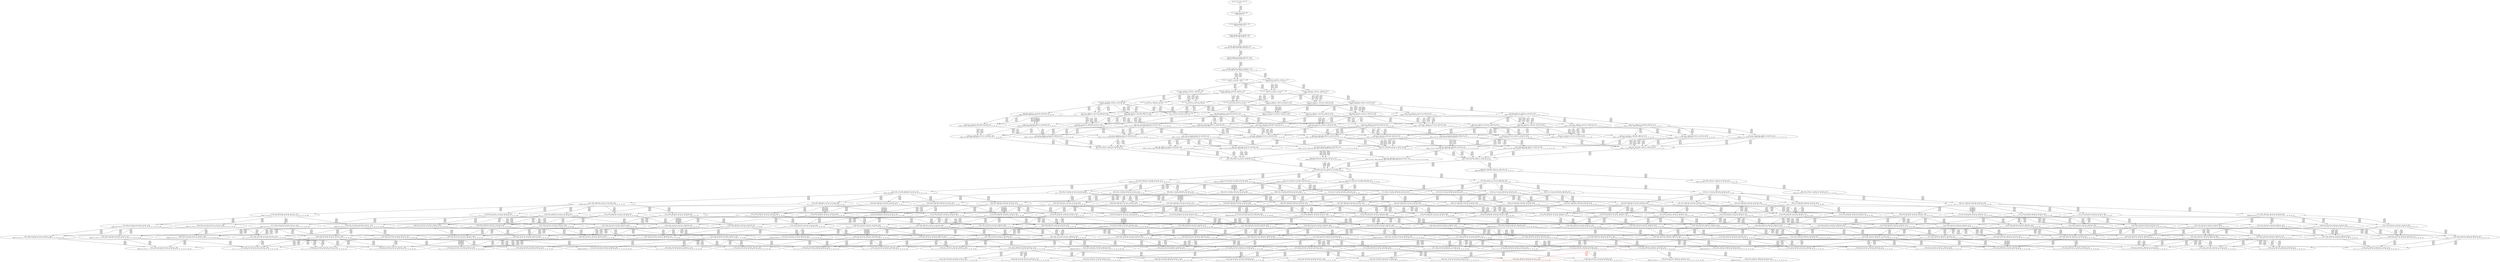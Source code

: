 digraph {
	S0[label="S0: [0, 0] [0, 0] [0, 0] [0, 0] \n{}{}"];
	S1[label="S1: [0, 0] [0, 0] [0, 0] [39, 49] \n{T0J0:39-49}{1}"];
	S2[label="S2: [39, 39] [39, 39] [39, 49] [95, 120] \n{T0J1:95-120}{1, 2}"];
	S3[label="S3: [39, 39] [39, 49] [79, 99] [95, 120] \n{T0J1:95-120, T0J2:79-99}{1, 2, 3}"];
	S4[label="S4: [39, 49] [79, 99] [95, 120] [106, 133] \n{T0J1:95-120, T0J2:79-99, T0J14:106-133}{1, 2, 3, 15}"];
	S5[label="S5: [79, 99] [95, 120] [106, 133] [107, 134] \n{T0J3:107-134, T0J14:106-133}{1, 2, 3, 4, 15}"];
	S6[label="S6: [95, 120] [106, 133] [107, 134] [107, 134] \n{T0J3:107-134, T0J6:107-134, T0J14:106-133}{1, 2, 3, 4, 7, 15}"];
	S7[label="S7: [106, 133] [107, 134] [107, 134] [111, 141] \n{T0J7:111-141}{1, 2, 3, 4, 7, 8, 15}"];
	S8[label="S8: [107, 120] [107, 133] [107, 134] [171, 209] \n{}{1, 2, 3, 4, 5, 6, 7, 15}"];
	S9[label="S9: [107, 134] [107, 134] [108, 136] [111, 141] \n{T0J10:108-136}{1, 2, 3, 4, 7, 8, 11, 15}"];
	S10[label="S10: [107, 134] [107, 134] [111, 141] [171, 222] \n{}{1, 2, 3, 4, 5, 6, 7, 8, 15}"];
	S11[label="S11: [111, 133] [111, 134] [111, 134] [131, 159] \n{T0J8:131-159}{1, 2, 3, 4, 7, 8, 9, 10, 15}"];
	S12[label="S12: [111, 133] [111, 134] [111, 134] [175, 213] \n{T0J9:175-213}{1, 2, 3, 4, 7, 8, 9, 10, 15}"];
	S13[label="S13: [108, 133] [108, 134] [111, 141] [179, 222] \n{T0J11:179-222}{1, 2, 3, 4, 7, 8, 11, 12, 15}"];
	S14[label="S14: [107, 134] [108, 136] [111, 141] [148, 185] \n{T0J15:148-185}{1, 2, 3, 4, 7, 8, 11, 15, 16}"];
	S15[label="S15: [107, 134] [108, 137] [111, 141] [171, 223] \n{}{1, 2, 3, 4, 5, 6, 7, 8, 11, 15}"];
	S16[label="S16: [111, 134] [111, 136] [111, 141] [131, 159] \n{}{1, 2, 3, 4, 7, 8, 9, 10, 11, 15}"];
	S17[label="S17: [111, 134] [111, 136] [111, 141] [175, 213] \n{T0J9:175-213}{1, 2, 3, 4, 7, 8, 9, 10, 11, 15}"];
	S18[label="S18: [108, 134] [111, 139] [112, 141] [179, 222] \n{T0J11:179-222, T0J12:112-139}{1, 2, 3, 4, 7, 8, 11, 12, 13, 15}"];
	S19[label="S19: [108, 136] [111, 141] [148, 185] [179, 222] \n{T0J11:179-222, T0J15:148-185}{1, 2, 3, 4, 7, 8, 11, 12, 15, 16}"];
	S20[label="S20: [108, 136] [111, 141] [148, 185] [185, 231] \n{T0J15:148-185, T0J19:185-231}{1, 2, 3, 4, 7, 8, 11, 15, 16, 20}"];
	S21[label="S21: [111, 134] [111, 141] [131, 160] [171, 222] \n{}{1, 2, 3, 4, 5, 6, 7, 8, 9, 10, 15}"];
	S22[label="S22: [111, 134] [111, 141] [171, 214] [175, 222] \n{T0J9:175-214}{1, 2, 3, 4, 5, 6, 7, 8, 9, 10, 15}"];
	S23[label="S23: [108, 137] [111, 141] [171, 223] [179, 223] \n{T0J11:179-223}{1, 2, 3, 4, 5, 6, 7, 8, 11, 12, 15}"];
	S24[label="S24: [111, 136] [111, 141] [131, 159] [179, 222] \n{T0J11:179-222}{1, 2, 3, 4, 7, 8, 9, 10, 11, 12, 15}"];
	S25[label="S25: [111, 136] [111, 141] [175, 213] [179, 222] \n{T0J9:175-213, T0J11:179-222}{1, 2, 3, 4, 7, 8, 9, 10, 11, 12, 15}"];
	S26[label="S26: [108, 137] [111, 141] [148, 186] [171, 223] \n{T0J15:148-186}{1, 2, 3, 4, 5, 6, 7, 8, 11, 15, 16}"];
	S27[label="S27: [111, 136] [111, 141] [131, 185] [148, 213] \n{T0J15:148-185}{1, 2, 3, 4, 7, 8, 9, 10, 11, 15, 16}"];
	S28[label="S28: [111, 139] [112, 141] [160, 198] [179, 222] \n{T0J11:179-222, T0J13:160-198}{1, 2, 3, 4, 7, 8, 11, 12, 13, 14, 15}"];
	S29[label="S29: [111, 139] [112, 141] [148, 185] [179, 222] \n{T0J11:179-222, T0J15:148-185}{1, 2, 3, 4, 7, 8, 11, 12, 13, 15, 16}"];
	S30[label="S30: [111, 141] [148, 185] [179, 222] [185, 231] \n{T0J11:179-222, T0J15:148-185, T0J19:185-231}{1, 2, 3, 4, 7, 8, 11, 12, 15, 16, 20}"];
	S31[label="S31: [111, 137] [111, 141] [131, 160] [171, 223] \n{}{1, 2, 3, 4, 5, 6, 7, 8, 9, 10, 11, 15}"];
	S32[label="S32: [111, 137] [111, 141] [171, 214] [175, 223] \n{T0J9:175-214}{1, 2, 3, 4, 5, 6, 7, 8, 9, 10, 11, 15}"];
	S33[label="S33: [111, 141] [112, 143] [171, 223] [179, 223] \n{T0J11:179-223}{1, 2, 3, 4, 5, 6, 7, 8, 11, 12, 13, 15}"];
	S34[label="S34: [111, 139] [112, 141] [131, 159] [179, 222] \n{T0J11:179-222}{1, 2, 3, 4, 7, 8, 9, 10, 11, 12, 13, 15}"];
	S35[label="S35: [111, 139] [112, 141] [175, 213] [179, 222] \n{T0J9:175-213, T0J11:179-222}{1, 2, 3, 4, 7, 8, 9, 10, 11, 12, 13, 15}"];
	S36[label="S36: [111, 141] [148, 188] [171, 223] [179, 226] \n{T0J11:179-226, T0J15:148-188}{1, 2, 3, 4, 5, 6, 7, 8, 11, 12, 15, 16}"];
	S37[label="S37: [111, 141] [131, 185] [148, 213] [179, 222] \n{T0J11:179-222, T0J15:148-185}{1, 2, 3, 4, 7, 8, 9, 10, 11, 12, 15, 16}"];
	S38[label="S38: [111, 141] [148, 186] [171, 225] [185, 234] \n{T0J15:148-186, T0J19:185-234}{1, 2, 3, 4, 5, 6, 7, 8, 11, 15, 16, 20}"];
	S39[label="S39: [111, 141] [131, 185] [148, 213] [185, 231] \n{T0J15:148-185, T0J19:185-231}{1, 2, 3, 4, 7, 8, 9, 10, 11, 15, 16, 20}"];
	S40[label="S40: [112, 141] [148, 185] [160, 198] [179, 222] \n{T0J11:179-222, T0J13:160-198, T0J15:148-185}{1, 2, 3, 4, 7, 8, 11, 12, 13, 14, 15, 16}"];
	S41[label="S41: [112, 141] [148, 185] [179, 222] [185, 231] \n{T0J11:179-222, T0J15:148-185, T0J19:185-231}{1, 2, 3, 4, 7, 8, 11, 12, 13, 15, 16, 20}"];
	S42[label="S42: [111, 141] [131, 163] [171, 223] [179, 226] \n{T0J11:179-226}{1, 2, 3, 4, 5, 6, 7, 8, 9, 10, 11, 12, 15}"];
	S43[label="S43: [111, 141] [171, 217] [175, 223] [179, 226] \n{T0J9:175-217, T0J11:179-226}{1, 2, 3, 4, 5, 6, 7, 8, 9, 10, 11, 12, 15}"];
	S44[label="S44: [111, 141] [131, 188] [148, 217] [171, 225] \n{T0J15:148-188}{1, 2, 3, 4, 5, 6, 7, 8, 9, 10, 11, 15, 16}"];
	S45[label="S45: [112, 143] [160, 205] [171, 223] [179, 228] \n{T0J11:179-223, T0J13:160-205}{1, 2, 3, 4, 5, 6, 7, 8, 11, 12, 13, 14, 15}"];
	S46[label="S46: [112, 141] [131, 159] [160, 198] [179, 222] \n{T0J11:179-222, T0J13:160-198}{1, 2, 3, 4, 7, 8, 9, 10, 11, 12, 13, 14, 15}"];
	S47[label="S47: [112, 141] [160, 198] [175, 213] [179, 222] \n{T0J9:175-213, T0J11:179-222, T0J13:160-198}{1, 2, 3, 4, 7, 8, 9, 10, 11, 12, 13, 14, 15}"];
	S48[label="S48: [112, 146] [148, 188] [171, 223] [179, 228] \n{T0J11:179-226, T0J15:148-188}{1, 2, 3, 4, 5, 6, 7, 8, 11, 12, 13, 15, 16}"];
	S49[label="S49: [112, 141] [131, 185] [148, 213] [179, 222] \n{T0J11:179-222, T0J15:148-185}{1, 2, 3, 4, 7, 8, 9, 10, 11, 12, 13, 15, 16}"];
	S50[label="S50: [148, 188] [171, 225] [179, 230] [185, 234] \n{T0J11:179-229, T0J15:148-188, T0J19:185-234}{1, 2, 3, 4, 5, 6, 7, 8, 11, 12, 15, 16, 20}"];
	S51[label="S51: [131, 185] [148, 213] [179, 222] [185, 231] \n{T0J11:179-222, T0J15:148-185, T0J19:185-231}{1, 2, 3, 4, 7, 8, 9, 10, 11, 12, 15, 16, 20}"];
	S52[label="S52: [148, 185] [160, 198] [179, 222] [185, 231] \n{T0J11:179-222, T0J13:160-198, T0J15:148-185, T0J19:185-231}{1, 2, 3, 4, 7, 8, 11, 12, 13, 14, 15, 16, 20}"];
	S53[label="S53: [112, 147] [131, 167] [171, 223] [179, 228] \n{T0J11:179-226}{1, 2, 3, 4, 5, 6, 7, 8, 9, 10, 11, 12, 13, 15}"];
	S54[label="S54: [112, 147] [171, 221] [175, 223] [179, 228] \n{T0J9:175-221, T0J11:179-226}{1, 2, 3, 4, 5, 6, 7, 8, 9, 10, 11, 12, 13, 15}"];
	S55[label="S55: [131, 188] [148, 221] [171, 225] [179, 230] \n{T0J11:179-230, T0J15:148-188}{1, 2, 3, 4, 5, 6, 7, 8, 9, 10, 11, 12, 15, 16}"];
	S56[label="S56: [131, 188] [148, 221] [171, 230] [185, 234] \n{T0J15:148-188, T0J19:185-234}{1, 2, 3, 4, 5, 6, 7, 8, 9, 10, 11, 15, 16, 20}"];
	S57[label="S57: [148, 192] [160, 205] [171, 223] [179, 230] \n{T0J11:179-226, T0J13:160-205, T0J15:148-192}{1, 2, 3, 4, 5, 6, 7, 8, 11, 12, 13, 14, 15, 16}"];
	S58[label="S58: [131, 185] [148, 198] [160, 213] [179, 222] \n{T0J11:179-222, T0J13:160-198, T0J15:148-185}{1, 2, 3, 4, 7, 8, 9, 10, 11, 12, 13, 14, 15, 16}"];
	S59[label="S59: [148, 188] [171, 223] [179, 230] [185, 234] \n{T0J11:179-226, T0J15:148-188, T0J19:185-234}{1, 2, 3, 4, 5, 6, 7, 8, 11, 12, 13, 15, 16, 20}"];
	S60[label="S60: [131, 185] [148, 213] [179, 222] [185, 231] \n{T0J11:179-222, T0J15:148-185, T0J19:185-231}{1, 2, 3, 4, 7, 8, 9, 10, 11, 12, 13, 15, 16, 20}"];
	S61[label="S61: [131, 212] [160, 223] [171, 223] [179, 230] \n{T0J11:179-226, T0J13:160-212}{1, 2, 3, 4, 5, 6, 7, 8, 9, 10, 11, 12, 13, 14, 15}"];
	S62[label="S62: [131, 194] [148, 223] [171, 226] [179, 230] \n{}{1, 2, 3, 4, 5, 6, 7, 8, 9, 10, 11, 12, 13, 15, 16}"];
	S63[label="S63: [148, 225] [171, 230] [179, 234] [185, 277] \n{}{1, 2, 3, 4, 5, 6, 7, 8, 9, 10, 11, 12, 15, 16, 20}"];
	S64[label="S64: [160, 198] [179, 222] [185, 231] [212, 274] \n{T0J19:185-231}{1, 2, 3, 4, 5, 6, 7, 8, 11, 12, 13, 14, 15, 16, 20}"];
	S65[label="S65: [148, 198] [160, 213] [179, 222] [185, 231] \n{T0J11:179-222, T0J13:160-198, T0J15:148-185, T0J19:185-231}{1, 2, 3, 4, 7, 8, 9, 10, 11, 12, 13, 14, 15, 16, 20}"];
	S66[label="S66: [148, 223] [160, 226] [171, 230] [179, 274] \n{}{1, 2, 3, 4, 5, 6, 7, 8, 9, 10, 11, 12, 13, 14, 15, 16}"];
	S67[label="S67: [148, 230] [171, 231] [179, 234] [185, 277] \n{}{1, 2, 3, 4, 5, 6, 7, 8, 9, 10, 11, 12, 13, 15, 16, 20}"];
	S68[label="S68: [160, 231] [171, 234] [179, 277] [200, 321] \n{}{1, 2, 3, 4, 5, 6, 7, 8, 9, 10, 11, 12, 13, 14, 15, 16, 20}"];
	S69[label="S69: [160, 226] [160, 230] [171, 239] [179, 274] \n{T0J16:160-239}{1, 2, 3, 4, 5, 6, 7, 8, 9, 10, 11, 12, 13, 14, 15, 16, 17}"];
	S70[label="S70: [160, 234] [171, 277] [179, 280] [200, 324] \n{}{1, 2, 3, 4, 5, 6, 7, 8, 9, 10, 11, 12, 13, 14, 15, 16, 17, 20}"];
	S71[label="S71: [185, 234] [185, 277] [200, 321] [231, 321] \n{T0J20:231-321}{1, 2, 3, 4, 5, 6, 7, 8, 9, 10, 11, 12, 13, 14, 15, 16, 20, 21}"];
	S72[label="S72: [178, 234] [179, 277] [200, 321] [255, 360] \n{T0J23:255-360}{1, 2, 3, 4, 5, 6, 7, 8, 9, 10, 11, 12, 13, 14, 15, 16, 20, 24}"];
	S73[label="S73: [175, 234] [179, 277] [200, 320] [220, 321] \n{T0J24:220-320}{1, 2, 3, 4, 5, 6, 7, 8, 9, 10, 11, 12, 13, 14, 15, 16, 20, 25}"];
	S74[label="S74: [179, 234] [179, 277] [200, 290] [200, 321] \n{T0J25:200-290}{1, 2, 3, 4, 5, 6, 7, 8, 9, 10, 11, 12, 13, 14, 15, 16, 20, 26}"];
	S75[label="S75: [160, 230] [171, 239] [179, 274] [224, 307] \n{T0J17:224-307}{1, 2, 3, 4, 5, 6, 7, 8, 9, 10, 11, 12, 13, 14, 15, 16, 17, 18}"];
	S76[label="S76: [171, 277] [179, 280] [200, 324] [224, 345] \n{}{1, 2, 3, 4, 5, 6, 7, 8, 9, 10, 11, 12, 13, 14, 15, 16, 17, 18, 20}"];
	S77[label="S77: [185, 277] [185, 280] [200, 321] [231, 324] \n{}{1, 2, 3, 4, 5, 6, 7, 8, 9, 10, 11, 12, 13, 14, 15, 16, 17, 20, 21}"];
	S78[label="S78: [178, 277] [179, 280] [200, 324] [255, 360] \n{}{1, 2, 3, 4, 5, 6, 7, 8, 9, 10, 11, 12, 13, 14, 15, 16, 17, 20, 24}"];
	S79[label="S79: [175, 277] [179, 280] [200, 320] [220, 324] \n{}{1, 2, 3, 4, 5, 6, 7, 8, 9, 10, 11, 12, 13, 14, 15, 16, 17, 20, 25}"];
	S80[label="S80: [179, 277] [179, 280] [200, 290] [200, 324] \n{}{1, 2, 3, 4, 5, 6, 7, 8, 9, 10, 11, 12, 13, 14, 15, 16, 17, 20, 26}"];
	S81[label="S81: [185, 277] [200, 286] [203, 321] [231, 321] \n{T0J21:203-286}{1, 2, 3, 4, 5, 6, 7, 8, 9, 10, 11, 12, 13, 14, 15, 16, 20, 21, 22}"];
	S82[label="S82: [185, 277] [200, 321] [231, 321] [255, 360] \n{}{1, 2, 3, 4, 5, 6, 7, 8, 9, 10, 11, 12, 13, 14, 15, 16, 20, 21, 24}"];
	S83[label="S83: [185, 277] [200, 320] [220, 321] [231, 321] \n{}{1, 2, 3, 4, 5, 6, 7, 8, 9, 10, 11, 12, 13, 14, 15, 16, 20, 21, 25}"];
	S84[label="S84: [185, 277] [200, 290] [200, 321] [231, 321] \n{}{1, 2, 3, 4, 5, 6, 7, 8, 9, 10, 11, 12, 13, 14, 15, 16, 20, 21, 26}"];
	S85[label="S85: [179, 277] [200, 320] [220, 321] [255, 360] \n{}{1, 2, 3, 4, 5, 6, 7, 8, 9, 10, 11, 12, 13, 14, 15, 16, 20, 24, 25}"];
	S86[label="S86: [179, 277] [200, 290] [200, 321] [255, 360] \n{}{1, 2, 3, 4, 5, 6, 7, 8, 9, 10, 11, 12, 13, 14, 15, 16, 20, 24, 26}"];
	S87[label="S87: [179, 277] [200, 290] [200, 320] [220, 321] \n{}{1, 2, 3, 4, 5, 6, 7, 8, 9, 10, 11, 12, 13, 14, 15, 16, 20, 25, 26}"];
	S88[label="S88: [165, 237] [171, 239] [179, 274] [224, 307] \n{T0J18:165-237}{1, 2, 3, 4, 5, 6, 7, 8, 9, 10, 11, 12, 13, 14, 15, 16, 17, 18, 19}"];
	S89[label="S89: [171, 280] [179, 284] [200, 324] [224, 345] \n{}{1, 2, 3, 4, 5, 6, 7, 8, 9, 10, 11, 12, 13, 14, 15, 16, 17, 18, 19, 20}"];
	S90[label="S90: [185, 280] [200, 321] [224, 324] [231, 358] \n{}{1, 2, 3, 4, 5, 6, 7, 8, 9, 10, 11, 12, 13, 14, 15, 16, 17, 18, 20, 21}"];
	S91[label="S91: [179, 280] [200, 324] [224, 358] [255, 360] \n{}{1, 2, 3, 4, 5, 6, 7, 8, 9, 10, 11, 12, 13, 14, 15, 16, 17, 18, 20, 24}"];
	S92[label="S92: [179, 280] [200, 320] [220, 324] [224, 358] \n{}{1, 2, 3, 4, 5, 6, 7, 8, 9, 10, 11, 12, 13, 14, 15, 16, 17, 18, 20, 25}"];
	S93[label="S93: [179, 280] [200, 290] [200, 324] [224, 358] \n{}{1, 2, 3, 4, 5, 6, 7, 8, 9, 10, 11, 12, 13, 14, 15, 16, 17, 18, 20, 26}"];
	S94[label="S94: [185, 286] [200, 293] [203, 321] [231, 324] \n{}{1, 2, 3, 4, 5, 6, 7, 8, 9, 10, 11, 12, 13, 14, 15, 16, 17, 20, 21, 22}"];
	S95[label="S95: [185, 293] [200, 321] [231, 324] [255, 360] \n{}{1, 2, 3, 4, 5, 6, 7, 8, 9, 10, 11, 12, 13, 14, 15, 16, 17, 20, 21, 24}"];
	S96[label="S96: [185, 293] [200, 320] [220, 321] [231, 324] \n{}{1, 2, 3, 4, 5, 6, 7, 8, 9, 10, 11, 12, 13, 14, 15, 16, 17, 20, 21, 25}"];
	S97[label="S97: [185, 290] [200, 293] [200, 321] [231, 324] \n{}{1, 2, 3, 4, 5, 6, 7, 8, 9, 10, 11, 12, 13, 14, 15, 16, 17, 20, 21, 26}"];
	S98[label="S98: [179, 293] [200, 320] [220, 324] [255, 360] \n{}{1, 2, 3, 4, 5, 6, 7, 8, 9, 10, 11, 12, 13, 14, 15, 16, 17, 20, 24, 25}"];
	S99[label="S99: [179, 290] [200, 293] [200, 324] [255, 360] \n{}{1, 2, 3, 4, 5, 6, 7, 8, 9, 10, 11, 12, 13, 14, 15, 16, 17, 20, 24, 26}"];
	S100[label="S100: [179, 290] [200, 293] [200, 320] [220, 324] \n{}{1, 2, 3, 4, 5, 6, 7, 8, 9, 10, 11, 12, 13, 14, 15, 16, 17, 20, 25, 26}"];
	S101[label="S101: [200, 286] [203, 321] [231, 321] [258, 355] \n{T0J22:258-355}{1, 2, 3, 4, 5, 6, 7, 8, 9, 10, 11, 12, 13, 14, 15, 16, 20, 21, 22, 23}"];
	S102[label="S102: [200, 286] [203, 321] [231, 321] [255, 360] \n{}{1, 2, 3, 4, 5, 6, 7, 8, 9, 10, 11, 12, 13, 14, 15, 16, 20, 21, 22, 24}"];
	S103[label="S103: [200, 286] [203, 320] [220, 321] [231, 321] \n{}{1, 2, 3, 4, 5, 6, 7, 8, 9, 10, 11, 12, 13, 14, 15, 16, 20, 21, 22, 25}"];
	S104[label="S104: [200, 286] [200, 290] [203, 321] [231, 321] \n{}{1, 2, 3, 4, 5, 6, 7, 8, 9, 10, 11, 12, 13, 14, 15, 16, 20, 21, 22, 26}"];
	S105[label="S105: [200, 320] [220, 321] [231, 321] [255, 360] \n{}{1, 2, 3, 4, 5, 6, 7, 8, 9, 10, 11, 12, 13, 14, 15, 16, 20, 21, 24, 25}"];
	S106[label="S106: [200, 290] [200, 321] [231, 321] [255, 360] \n{}{1, 2, 3, 4, 5, 6, 7, 8, 9, 10, 11, 12, 13, 14, 15, 16, 20, 21, 24, 26}"];
	S107[label="S107: [200, 290] [200, 320] [220, 321] [231, 321] \n{}{1, 2, 3, 4, 5, 6, 7, 8, 9, 10, 11, 12, 13, 14, 15, 16, 20, 21, 25, 26}"];
	S108[label="S108: [200, 290] [200, 320] [220, 321] [255, 360] \n{}{1, 2, 3, 4, 5, 6, 7, 8, 9, 10, 11, 12, 13, 14, 15, 16, 20, 24, 25, 26}"];
	S109[label="S109: [185, 287] [200, 324] [224, 338] [231, 358] \n{}{1, 2, 3, 4, 5, 6, 7, 8, 9, 10, 11, 12, 13, 14, 15, 16, 17, 18, 19, 20, 21}"];
	S110[label="S110: [179, 287] [200, 324] [224, 358] [255, 377] \n{}{1, 2, 3, 4, 5, 6, 7, 8, 9, 10, 11, 12, 13, 14, 15, 16, 17, 18, 19, 20, 24}"];
	S111[label="S111: [179, 287] [200, 324] [220, 337] [224, 358] \n{}{1, 2, 3, 4, 5, 6, 7, 8, 9, 10, 11, 12, 13, 14, 15, 16, 17, 18, 19, 20, 25}"];
	S112[label="S112: [179, 287] [200, 304] [200, 324] [224, 358] \n{}{1, 2, 3, 4, 5, 6, 7, 8, 9, 10, 11, 12, 13, 14, 15, 16, 17, 18, 19, 20, 26}"];
	S113[label="S113: [224, 284] [224, 301] [224, 324] [243, 345] \n{T0J26:243-301}{1, 2, 3, 4, 5, 6, 7, 8, 9, 10, 11, 12, 13, 14, 15, 16, 17, 18, 19, 20, 27}"];
	S114[label="S114: [200, 293] [203, 321] [224, 324] [231, 367] \n{}{1, 2, 3, 4, 5, 6, 7, 8, 9, 10, 11, 12, 13, 14, 15, 16, 17, 18, 20, 21, 22}"];
	S115[label="S115: [200, 321] [224, 324] [231, 360] [255, 374] \n{}{1, 2, 3, 4, 5, 6, 7, 8, 9, 10, 11, 12, 13, 14, 15, 16, 17, 18, 20, 21, 24}"];
	S116[label="S116: [200, 320] [220, 321] [224, 324] [231, 374] \n{}{1, 2, 3, 4, 5, 6, 7, 8, 9, 10, 11, 12, 13, 14, 15, 16, 17, 18, 20, 21, 25}"];
	S117[label="S117: [200, 293] [200, 321] [224, 324] [231, 371] \n{}{1, 2, 3, 4, 5, 6, 7, 8, 9, 10, 11, 12, 13, 14, 15, 16, 17, 18, 20, 21, 26}"];
	S118[label="S118: [200, 320] [220, 324] [224, 360] [255, 374] \n{}{1, 2, 3, 4, 5, 6, 7, 8, 9, 10, 11, 12, 13, 14, 15, 16, 17, 18, 20, 24, 25}"];
	S119[label="S119: [200, 293] [200, 324] [224, 360] [255, 371] \n{}{1, 2, 3, 4, 5, 6, 7, 8, 9, 10, 11, 12, 13, 14, 15, 16, 17, 18, 20, 24, 26}"];
	S120[label="S120: [200, 293] [200, 320] [220, 324] [224, 371] \n{}{1, 2, 3, 4, 5, 6, 7, 8, 9, 10, 11, 12, 13, 14, 15, 16, 17, 18, 20, 25, 26}"];
	S121[label="S121: [200, 302] [203, 321] [231, 324] [258, 355] \n{}{1, 2, 3, 4, 5, 6, 7, 8, 9, 10, 11, 12, 13, 14, 15, 16, 17, 20, 21, 22, 23}"];
	S122[label="S122: [200, 302] [203, 321] [231, 324] [255, 360] \n{}{1, 2, 3, 4, 5, 6, 7, 8, 9, 10, 11, 12, 13, 14, 15, 16, 17, 20, 21, 22, 24}"];
	S123[label="S123: [200, 302] [203, 320] [220, 321] [231, 324] \n{}{1, 2, 3, 4, 5, 6, 7, 8, 9, 10, 11, 12, 13, 14, 15, 16, 17, 20, 21, 22, 25}"];
	S124[label="S124: [200, 290] [200, 302] [203, 321] [231, 324] \n{}{1, 2, 3, 4, 5, 6, 7, 8, 9, 10, 11, 12, 13, 14, 15, 16, 17, 20, 21, 22, 26}"];
	S125[label="S125: [200, 321] [220, 321] [231, 336] [255, 360] \n{}{1, 2, 3, 4, 5, 6, 7, 8, 9, 10, 11, 12, 13, 14, 15, 16, 17, 20, 21, 24, 25}"];
	S126[label="S126: [200, 306] [200, 321] [231, 324] [255, 360] \n{}{1, 2, 3, 4, 5, 6, 7, 8, 9, 10, 11, 12, 13, 14, 15, 16, 17, 20, 21, 24, 26}"];
	S127[label="S127: [200, 306] [200, 320] [220, 321] [231, 324] \n{}{1, 2, 3, 4, 5, 6, 7, 8, 9, 10, 11, 12, 13, 14, 15, 16, 17, 20, 21, 25, 26}"];
	S128[label="S128: [200, 306] [200, 320] [220, 324] [255, 360] \n{}{1, 2, 3, 4, 5, 6, 7, 8, 9, 10, 11, 12, 13, 14, 15, 16, 17, 20, 24, 25, 26}"];
	S129[label="S129: [203, 321] [231, 321] [255, 355] [273, 360] \n{}{1, 2, 3, 4, 5, 6, 7, 8, 9, 10, 11, 12, 13, 14, 15, 16, 20, 21, 22, 23, 24}"];
	S130[label="S130: [203, 320] [220, 321] [231, 321] [258, 355] \n{}{1, 2, 3, 4, 5, 6, 7, 8, 9, 10, 11, 12, 13, 14, 15, 16, 20, 21, 22, 23, 25}"];
	S131[label="S131: [200, 290] [203, 321] [231, 321] [258, 355] \n{}{1, 2, 3, 4, 5, 6, 7, 8, 9, 10, 11, 12, 13, 14, 15, 16, 20, 21, 22, 23, 26}"];
	S132[label="S132: [258, 263] [258, 321] [258, 321] [317, 337] \n{T0J27:317-337}{1, 2, 3, 4, 5, 6, 7, 8, 9, 10, 11, 12, 13, 14, 15, 16, 20, 21, 22, 23, 28}"];
	S133[label="S133: [203, 320] [220, 321] [231, 321] [255, 360] \n{}{1, 2, 3, 4, 5, 6, 7, 8, 9, 10, 11, 12, 13, 14, 15, 16, 20, 21, 22, 24, 25}"];
	S134[label="S134: [200, 290] [203, 321] [231, 321] [255, 360] \n{}{1, 2, 3, 4, 5, 6, 7, 8, 9, 10, 11, 12, 13, 14, 15, 16, 20, 21, 22, 24, 26}"];
	S135[label="S135: [200, 290] [203, 320] [220, 321] [231, 321] \n{}{1, 2, 3, 4, 5, 6, 7, 8, 9, 10, 11, 12, 13, 14, 15, 16, 20, 21, 22, 25, 26}"];
	S136[label="S136: [200, 320] [220, 321] [231, 321] [255, 360] \n{}{1, 2, 3, 4, 5, 6, 7, 8, 9, 10, 11, 12, 13, 14, 15, 16, 20, 21, 24, 25, 26}"];
	S137[label="S137: [255, 320] [255, 321] [255, 360] [334, 362] \n{T0J28:334-362}{1, 2, 3, 4, 5, 6, 7, 8, 9, 10, 11, 12, 13, 14, 15, 16, 20, 24, 25, 26, 29}"];
	S138[label="S138: [200, 310] [203, 324] [224, 338] [231, 367] \n{}{1, 2, 3, 4, 5, 6, 7, 8, 9, 10, 11, 12, 13, 14, 15, 16, 17, 18, 19, 20, 21, 22}"];
	S139[label="S139: [200, 324] [224, 345] [231, 360] [255, 384] \n{}{1, 2, 3, 4, 5, 6, 7, 8, 9, 10, 11, 12, 13, 14, 15, 16, 17, 18, 19, 20, 21, 24}"];
	S140[label="S140: [200, 324] [220, 338] [224, 345] [231, 374] \n{}{1, 2, 3, 4, 5, 6, 7, 8, 9, 10, 11, 12, 13, 14, 15, 16, 17, 18, 19, 20, 21, 25}"];
	S141[label="S141: [200, 304] [200, 324] [224, 345] [231, 371] \n{}{1, 2, 3, 4, 5, 6, 7, 8, 9, 10, 11, 12, 13, 14, 15, 16, 17, 18, 19, 20, 21, 26}"];
	S142[label="S142: [224, 301] [224, 324] [231, 342] [243, 358] \n{}{1, 2, 3, 4, 5, 6, 7, 8, 9, 10, 11, 12, 13, 14, 15, 16, 17, 18, 19, 20, 21, 27}"];
	S143[label="S143: [200, 324] [220, 344] [224, 360] [255, 384] \n{}{1, 2, 3, 4, 5, 6, 7, 8, 9, 10, 11, 12, 13, 14, 15, 16, 17, 18, 19, 20, 24, 25}"];
	S144[label="S144: [200, 304] [200, 324] [224, 360] [255, 384] \n{}{1, 2, 3, 4, 5, 6, 7, 8, 9, 10, 11, 12, 13, 14, 15, 16, 17, 18, 19, 20, 24, 26}"];
	S145[label="S145: [224, 301] [224, 324] [243, 358] [255, 381] \n{}{1, 2, 3, 4, 5, 6, 7, 8, 9, 10, 11, 12, 13, 14, 15, 16, 17, 18, 19, 20, 24, 27}"];
	S146[label="S146: [200, 313] [200, 324] [220, 343] [224, 371] \n{}{1, 2, 3, 4, 5, 6, 7, 8, 9, 10, 11, 12, 13, 14, 15, 16, 17, 18, 19, 20, 25, 26}"];
	S147[label="S147: [224, 310] [224, 324] [224, 341] [243, 358] \n{}{1, 2, 3, 4, 5, 6, 7, 8, 9, 10, 11, 12, 13, 14, 15, 16, 17, 18, 19, 20, 25, 27}"];
	S148[label="S148: [224, 301] [224, 304] [224, 324] [243, 358] \n{}{1, 2, 3, 4, 5, 6, 7, 8, 9, 10, 11, 12, 13, 14, 15, 16, 17, 18, 19, 20, 26, 27}"];
	S149[label="S149: [203, 321] [224, 324] [231, 355] [264, 383] \n{}{1, 2, 3, 4, 5, 6, 7, 8, 9, 10, 11, 12, 13, 14, 15, 16, 17, 18, 20, 21, 22, 23}"];
	S150[label="S150: [203, 321] [224, 324] [231, 360] [255, 383] \n{}{1, 2, 3, 4, 5, 6, 7, 8, 9, 10, 11, 12, 13, 14, 15, 16, 17, 18, 20, 21, 22, 24}"];
	S151[label="S151: [203, 320] [220, 321] [224, 324] [231, 383] \n{}{1, 2, 3, 4, 5, 6, 7, 8, 9, 10, 11, 12, 13, 14, 15, 16, 17, 18, 20, 21, 22, 25}"];
	S152[label="S152: [200, 302] [203, 321] [224, 324] [231, 371] \n{}{1, 2, 3, 4, 5, 6, 7, 8, 9, 10, 11, 12, 13, 14, 15, 16, 17, 18, 20, 21, 22, 26}"];
	S153[label="S153: [220, 321] [224, 336] [231, 360] [255, 402] \n{}{1, 2, 3, 4, 5, 6, 7, 8, 9, 10, 11, 12, 13, 14, 15, 16, 17, 18, 20, 21, 24, 25}"];
	S154[label="S154: [200, 321] [224, 324] [231, 360] [255, 387] \n{}{1, 2, 3, 4, 5, 6, 7, 8, 9, 10, 11, 12, 13, 14, 15, 16, 17, 18, 20, 21, 24, 26}"];
	S155[label="S155: [200, 320] [220, 321] [224, 324] [231, 387] \n{}{1, 2, 3, 4, 5, 6, 7, 8, 9, 10, 11, 12, 13, 14, 15, 16, 17, 18, 20, 21, 25, 26}"];
	S156[label="S156: [200, 320] [220, 324] [224, 360] [255, 387] \n{}{1, 2, 3, 4, 5, 6, 7, 8, 9, 10, 11, 12, 13, 14, 15, 16, 17, 18, 20, 24, 25, 26}"];
	S157[label="S157: [203, 321] [231, 337] [255, 355] [273, 360] \n{}{1, 2, 3, 4, 5, 6, 7, 8, 9, 10, 11, 12, 13, 14, 15, 16, 17, 20, 21, 22, 23, 24}"];
	S158[label="S158: [203, 321] [220, 321] [231, 336] [258, 355] \n{}{1, 2, 3, 4, 5, 6, 7, 8, 9, 10, 11, 12, 13, 14, 15, 16, 17, 20, 21, 22, 23, 25}"];
	S159[label="S159: [200, 306] [203, 321] [231, 324] [258, 355] \n{}{1, 2, 3, 4, 5, 6, 7, 8, 9, 10, 11, 12, 13, 14, 15, 16, 17, 20, 21, 22, 23, 26}"];
	S160[label="S160: [258, 321] [258, 324] [258, 337] [317, 355] \n{T0J27:317-337}{1, 2, 3, 4, 5, 6, 7, 8, 9, 10, 11, 12, 13, 14, 15, 16, 17, 20, 21, 22, 23, 28}"];
	S161[label="S161: [203, 321] [220, 321] [231, 336] [255, 360] \n{}{1, 2, 3, 4, 5, 6, 7, 8, 9, 10, 11, 12, 13, 14, 15, 16, 17, 20, 21, 22, 24, 25}"];
	S162[label="S162: [200, 306] [203, 321] [231, 324] [255, 360] \n{}{1, 2, 3, 4, 5, 6, 7, 8, 9, 10, 11, 12, 13, 14, 15, 16, 17, 20, 21, 22, 24, 26}"];
	S163[label="S163: [200, 306] [203, 320] [220, 321] [231, 324] \n{}{1, 2, 3, 4, 5, 6, 7, 8, 9, 10, 11, 12, 13, 14, 15, 16, 17, 20, 21, 22, 25, 26}"];
	S164[label="S164: [200, 321] [220, 321] [231, 336] [255, 360] \n{}{1, 2, 3, 4, 5, 6, 7, 8, 9, 10, 11, 12, 13, 14, 15, 16, 17, 20, 21, 24, 25, 26}"];
	S165[label="S165: [255, 321] [255, 336] [255, 360] [334, 362] \n{T0J28:334-362}{1, 2, 3, 4, 5, 6, 7, 8, 9, 10, 11, 12, 13, 14, 15, 16, 17, 20, 24, 25, 26, 29}"];
	S166[label="S166: [220, 321] [231, 321] [255, 355] [273, 360] \n{}{1, 2, 3, 4, 5, 6, 7, 8, 9, 10, 11, 12, 13, 14, 15, 16, 20, 21, 22, 23, 24, 25}"];
	S167[label="S167: [203, 321] [231, 321] [255, 355] [273, 360] \n{}{1, 2, 3, 4, 5, 6, 7, 8, 9, 10, 11, 12, 13, 14, 15, 16, 20, 21, 22, 23, 24, 26}"];
	S168[label="S168: [258, 321] [258, 337] [273, 355] [317, 360] \n{T0J27:317-337}{1, 2, 3, 4, 5, 6, 7, 8, 9, 10, 11, 12, 13, 14, 15, 16, 20, 21, 22, 23, 24, 28}"];
	S169[label="S169: [203, 320] [220, 321] [231, 321] [258, 355] \n{}{1, 2, 3, 4, 5, 6, 7, 8, 9, 10, 11, 12, 13, 14, 15, 16, 20, 21, 22, 23, 25, 26}"];
	S170[label="S170: [258, 321] [258, 321] [258, 337] [317, 355] \n{T0J27:317-337}{1, 2, 3, 4, 5, 6, 7, 8, 9, 10, 11, 12, 13, 14, 15, 16, 20, 21, 22, 23, 25, 28}"];
	S171[label="S171: [258, 321] [258, 321] [258, 337] [317, 355] \n{T0J27:317-337}{1, 2, 3, 4, 5, 6, 7, 8, 9, 10, 11, 12, 13, 14, 15, 16, 20, 21, 22, 23, 26, 28}"];
	S172[label="S172: [203, 320] [220, 321] [231, 321] [255, 360] \n{}{1, 2, 3, 4, 5, 6, 7, 8, 9, 10, 11, 12, 13, 14, 15, 16, 20, 21, 22, 24, 25, 26}"];
	S173[label="S173: [255, 321] [255, 321] [255, 360] [334, 362] \n{T0J28:334-362}{1, 2, 3, 4, 5, 6, 7, 8, 9, 10, 11, 12, 13, 14, 15, 16, 20, 21, 24, 25, 26, 29}"];
	S174[label="S174: [203, 324] [224, 338] [231, 367] [264, 402] \n{}{1, 2, 3, 4, 5, 6, 7, 8, 9, 10, 11, 12, 13, 14, 15, 16, 17, 18, 19, 20, 21, 22, 23}"];
	S175[label="S175: [203, 345] [224, 347] [231, 367] [255, 407] \n{}{1, 2, 3, 4, 5, 6, 7, 8, 9, 10, 11, 12, 13, 14, 15, 16, 17, 18, 19, 20, 21, 22, 24}"];
	S176[label="S176: [203, 338] [220, 345] [224, 347] [231, 383] \n{}{1, 2, 3, 4, 5, 6, 7, 8, 9, 10, 11, 12, 13, 14, 15, 16, 17, 18, 19, 20, 21, 22, 25}"];
	S177[label="S177: [200, 324] [205, 327] [224, 345] [231, 371] \n{}{1, 2, 3, 4, 5, 6, 7, 8, 9, 10, 11, 12, 13, 14, 15, 16, 17, 18, 19, 20, 21, 22, 26}"];
	S178[label="S178: [224, 324] [224, 324] [231, 342] [243, 367] \n{}{1, 2, 3, 4, 5, 6, 7, 8, 9, 10, 11, 12, 13, 14, 15, 16, 17, 18, 19, 20, 21, 22, 27}"];
	S179[label="S179: [220, 345] [224, 360] [231, 382] [255, 421] \n{}{1, 2, 3, 4, 5, 6, 7, 8, 9, 10, 11, 12, 13, 14, 15, 16, 17, 18, 19, 20, 21, 24, 25}"];
	S180[label="S180: [200, 324] [224, 360] [231, 371] [255, 401] \n{}{1, 2, 3, 4, 5, 6, 7, 8, 9, 10, 11, 12, 13, 14, 15, 16, 17, 18, 19, 20, 21, 24, 26}"];
	S181[label="S181: [224, 324] [231, 358] [243, 360] [255, 398] \n{}{1, 2, 3, 4, 5, 6, 7, 8, 9, 10, 11, 12, 13, 14, 15, 16, 17, 18, 19, 20, 21, 24, 27}"];
	S182[label="S182: [200, 324] [220, 343] [224, 371] [231, 387] \n{}{1, 2, 3, 4, 5, 6, 7, 8, 9, 10, 11, 12, 13, 14, 15, 16, 17, 18, 19, 20, 21, 25, 26}"];
	S183[label="S183: [224, 324] [224, 342] [231, 358] [243, 374] \n{}{1, 2, 3, 4, 5, 6, 7, 8, 9, 10, 11, 12, 13, 14, 15, 16, 17, 18, 19, 20, 21, 25, 27}"];
	S184[label="S184: [224, 304] [224, 324] [231, 358] [243, 371] \n{}{1, 2, 3, 4, 5, 6, 7, 8, 9, 10, 11, 12, 13, 14, 15, 16, 17, 18, 19, 20, 21, 26, 27}"];
	S185[label="S185: [200, 344] [220, 360] [224, 371] [255, 410] \n{}{1, 2, 3, 4, 5, 6, 7, 8, 9, 10, 11, 12, 13, 14, 15, 16, 17, 18, 19, 20, 24, 25, 26}"];
	S186[label="S186: [224, 324] [224, 358] [243, 360] [255, 407] \n{}{1, 2, 3, 4, 5, 6, 7, 8, 9, 10, 11, 12, 13, 14, 15, 16, 17, 18, 19, 20, 24, 25, 27}"];
	S187[label="S187: [224, 304] [224, 324] [243, 360] [255, 398] \n{}{1, 2, 3, 4, 5, 6, 7, 8, 9, 10, 11, 12, 13, 14, 15, 16, 17, 18, 19, 20, 24, 26, 27}"];
	S188[label="S188: [224, 313] [224, 324] [224, 343] [243, 371] \n{}{1, 2, 3, 4, 5, 6, 7, 8, 9, 10, 11, 12, 13, 14, 15, 16, 17, 18, 19, 20, 25, 26, 27}"];
	S189[label="S189: [224, 337] [231, 355] [255, 360] [273, 402] \n{}{1, 2, 3, 4, 5, 6, 7, 8, 9, 10, 11, 12, 13, 14, 15, 16, 17, 18, 20, 21, 22, 23, 24}"];
	S190[label="S190: [220, 321] [224, 336] [231, 355] [264, 402] \n{}{1, 2, 3, 4, 5, 6, 7, 8, 9, 10, 11, 12, 13, 14, 15, 16, 17, 18, 20, 21, 22, 23, 25}"];
	S191[label="S191: [203, 321] [224, 324] [231, 355] [264, 387] \n{}{1, 2, 3, 4, 5, 6, 7, 8, 9, 10, 11, 12, 13, 14, 15, 16, 17, 18, 20, 21, 22, 23, 26}"];
	S192[label="S192: [258, 324] [258, 337] [264, 355] [317, 402] \n{}{1, 2, 3, 4, 5, 6, 7, 8, 9, 10, 11, 12, 13, 14, 15, 16, 17, 18, 20, 21, 22, 23, 28}"];
	S193[label="S193: [220, 321] [224, 336] [231, 360] [255, 402] \n{}{1, 2, 3, 4, 5, 6, 7, 8, 9, 10, 11, 12, 13, 14, 15, 16, 17, 18, 20, 21, 22, 24, 25}"];
	S194[label="S194: [203, 321] [224, 324] [231, 360] [255, 387] \n{}{1, 2, 3, 4, 5, 6, 7, 8, 9, 10, 11, 12, 13, 14, 15, 16, 17, 18, 20, 21, 22, 24, 26}"];
	S195[label="S195: [203, 320] [220, 321] [224, 324] [231, 387] \n{}{1, 2, 3, 4, 5, 6, 7, 8, 9, 10, 11, 12, 13, 14, 15, 16, 17, 18, 20, 21, 22, 25, 26}"];
	S196[label="S196: [220, 321] [224, 336] [231, 360] [255, 402] \n{}{1, 2, 3, 4, 5, 6, 7, 8, 9, 10, 11, 12, 13, 14, 15, 16, 17, 18, 20, 21, 24, 25, 26}"];
	S197[label="S197: [255, 336] [255, 360] [255, 362] [334, 402] \n{T0J28:334-362}{1, 2, 3, 4, 5, 6, 7, 8, 9, 10, 11, 12, 13, 14, 15, 16, 17, 18, 20, 24, 25, 26, 29}"];
	S198[label="S198: [220, 321] [231, 337] [255, 355] [273, 360] \n{}{1, 2, 3, 4, 5, 6, 7, 8, 9, 10, 11, 12, 13, 14, 15, 16, 17, 20, 21, 22, 23, 24, 25}"];
	S199[label="S199: [203, 321] [231, 337] [255, 355] [273, 360] \n{}{1, 2, 3, 4, 5, 6, 7, 8, 9, 10, 11, 12, 13, 14, 15, 16, 17, 20, 21, 22, 23, 24, 26}"];
	S200[label="S200: [258, 337] [258, 337] [273, 355] [317, 360] \n{}{1, 2, 3, 4, 5, 6, 7, 8, 9, 10, 11, 12, 13, 14, 15, 16, 17, 20, 21, 22, 23, 24, 28}"];
	S201[label="S201: [203, 321] [220, 321] [231, 336] [258, 355] \n{}{1, 2, 3, 4, 5, 6, 7, 8, 9, 10, 11, 12, 13, 14, 15, 16, 17, 20, 21, 22, 23, 25, 26}"];
	S202[label="S202: [258, 321] [258, 337] [258, 337] [317, 355] \n{}{1, 2, 3, 4, 5, 6, 7, 8, 9, 10, 11, 12, 13, 14, 15, 16, 17, 20, 21, 22, 23, 25, 28}"];
	S203[label="S203: [258, 321] [258, 337] [258, 337] [317, 355] \n{}{1, 2, 3, 4, 5, 6, 7, 8, 9, 10, 11, 12, 13, 14, 15, 16, 17, 20, 21, 22, 23, 26, 28}"];
	S204[label="S204: [203, 321] [220, 321] [231, 336] [255, 360] \n{}{1, 2, 3, 4, 5, 6, 7, 8, 9, 10, 11, 12, 13, 14, 15, 16, 17, 20, 21, 22, 24, 25, 26}"];
	S205[label="S205: [255, 321] [255, 337] [255, 360] [334, 362] \n{T0J28:334-362}{1, 2, 3, 4, 5, 6, 7, 8, 9, 10, 11, 12, 13, 14, 15, 16, 17, 20, 21, 24, 25, 26, 29}"];
	S206[label="S206: [220, 321] [231, 321] [255, 355] [273, 360] \n{}{1, 2, 3, 4, 5, 6, 7, 8, 9, 10, 11, 12, 13, 14, 15, 16, 20, 21, 22, 23, 24, 25, 26}"];
	S207[label="S207: [258, 321] [258, 337] [273, 355] [317, 360] \n{T0J27:317-337}{1, 2, 3, 4, 5, 6, 7, 8, 9, 10, 11, 12, 13, 14, 15, 16, 20, 21, 22, 23, 24, 25, 28}"];
	S208[label="S208: [258, 321] [258, 337] [273, 355] [317, 360] \n{T0J27:317-337}{1, 2, 3, 4, 5, 6, 7, 8, 9, 10, 11, 12, 13, 14, 15, 16, 20, 21, 22, 23, 24, 26, 28}"];
	S209[label="S209: [258, 321] [258, 321] [258, 337] [317, 355] \n{T0J27:317-337}{1, 2, 3, 4, 5, 6, 7, 8, 9, 10, 11, 12, 13, 14, 15, 16, 20, 21, 22, 23, 25, 26, 28}"];
	S210[label="S210: [255, 321] [255, 321] [255, 360] [334, 362] \n{T0J28:334-362}{1, 2, 3, 4, 5, 6, 7, 8, 9, 10, 11, 12, 13, 14, 15, 16, 20, 21, 22, 24, 25, 26, 29}"];
	S211[label="S211: [224, 347] [231, 367] [255, 407] [273, 437] \n{}{1, 2, 3, 4, 5, 6, 7, 8, 9, 10, 11, 12, 13, 14, 15, 16, 17, 18, 19, 20, 21, 22, 23, 24}"];
	S212[label="S212: [220, 345] [224, 347] [231, 383] [264, 430] \n{}{1, 2, 3, 4, 5, 6, 7, 8, 9, 10, 11, 12, 13, 14, 15, 16, 17, 18, 19, 20, 21, 22, 23, 25}"];
	S213[label="S213: [205, 327] [224, 345] [231, 371] [264, 416] \n{}{1, 2, 3, 4, 5, 6, 7, 8, 9, 10, 11, 12, 13, 14, 15, 16, 17, 18, 19, 20, 21, 22, 23, 26}"];
	S214[label="S214: [224, 324] [231, 342] [243, 367] [264, 416] \n{}{1, 2, 3, 4, 5, 6, 7, 8, 9, 10, 11, 12, 13, 14, 15, 16, 17, 18, 19, 20, 21, 22, 23, 27}"];
	S215[label="S215: [258, 338] [258, 351] [264, 367] [317, 402] \n{}{1, 2, 3, 4, 5, 6, 7, 8, 9, 10, 11, 12, 13, 14, 15, 16, 17, 18, 19, 20, 21, 22, 23, 28}"];
	S216[label="S216: [220, 360] [224, 368] [231, 391] [255, 431] \n{}{1, 2, 3, 4, 5, 6, 7, 8, 9, 10, 11, 12, 13, 14, 15, 16, 17, 18, 19, 20, 21, 22, 24, 25}"];
	S217[label="S217: [205, 347] [224, 360] [231, 371] [255, 421] \n{}{1, 2, 3, 4, 5, 6, 7, 8, 9, 10, 11, 12, 13, 14, 15, 16, 17, 18, 19, 20, 21, 22, 24, 26}"];
	S218[label="S218: [224, 347] [231, 358] [243, 367] [255, 421] \n{}{1, 2, 3, 4, 5, 6, 7, 8, 9, 10, 11, 12, 13, 14, 15, 16, 17, 18, 19, 20, 21, 22, 24, 27}"];
	S219[label="S219: [205, 343] [220, 347] [224, 371] [231, 387] \n{}{1, 2, 3, 4, 5, 6, 7, 8, 9, 10, 11, 12, 13, 14, 15, 16, 17, 18, 19, 20, 21, 22, 25, 26}"];
	S220[label="S220: [224, 342] [224, 347] [231, 358] [243, 383] \n{}{1, 2, 3, 4, 5, 6, 7, 8, 9, 10, 11, 12, 13, 14, 15, 16, 17, 18, 19, 20, 21, 22, 25, 27}"];
	S221[label="S221: [224, 324] [224, 327] [231, 358] [243, 371] \n{}{1, 2, 3, 4, 5, 6, 7, 8, 9, 10, 11, 12, 13, 14, 15, 16, 17, 18, 19, 20, 21, 22, 26, 27}"];
	S222[label="S222: [220, 360] [224, 371] [231, 402] [255, 421] \n{}{1, 2, 3, 4, 5, 6, 7, 8, 9, 10, 11, 12, 13, 14, 15, 16, 17, 18, 19, 20, 21, 24, 25, 26}"];
	S223[label="S223: [224, 358] [231, 360] [243, 382] [255, 421] \n{}{1, 2, 3, 4, 5, 6, 7, 8, 9, 10, 11, 12, 13, 14, 15, 16, 17, 18, 19, 20, 21, 24, 25, 27}"];
	S224[label="S224: [224, 324] [231, 360] [243, 371] [255, 401] \n{}{1, 2, 3, 4, 5, 6, 7, 8, 9, 10, 11, 12, 13, 14, 15, 16, 17, 18, 19, 20, 21, 24, 26, 27}"];
	S225[label="S225: [224, 324] [224, 343] [231, 371] [243, 387] \n{}{1, 2, 3, 4, 5, 6, 7, 8, 9, 10, 11, 12, 13, 14, 15, 16, 17, 18, 19, 20, 21, 25, 26, 27}"];
	S226[label="S226: [224, 358] [224, 360] [243, 371] [255, 410] \n{}{1, 2, 3, 4, 5, 6, 7, 8, 9, 10, 11, 12, 13, 14, 15, 16, 17, 18, 19, 20, 24, 25, 26, 27}"];
	S227[label="S227: [255, 360] [255, 371] [255, 410] [334, 433] \n{}{1, 2, 3, 4, 5, 6, 7, 8, 9, 10, 11, 12, 13, 14, 15, 16, 17, 18, 19, 20, 24, 25, 26, 29}"];
	S228[label="S228: [224, 337] [231, 355] [255, 360] [273, 402] \n{}{1, 2, 3, 4, 5, 6, 7, 8, 9, 10, 11, 12, 13, 14, 15, 16, 17, 18, 20, 21, 22, 23, 24, 25}"];
	S229[label="S229: [224, 337] [231, 355] [255, 360] [273, 402] \n{}{1, 2, 3, 4, 5, 6, 7, 8, 9, 10, 11, 12, 13, 14, 15, 16, 17, 18, 20, 21, 22, 23, 24, 26}"];
	S230[label="S230: [258, 337] [258, 355] [273, 360] [317, 418] \n{}{1, 2, 3, 4, 5, 6, 7, 8, 9, 10, 11, 12, 13, 14, 15, 16, 17, 18, 20, 21, 22, 23, 24, 28}"];
	S231[label="S231: [220, 321] [224, 336] [231, 355] [264, 402] \n{}{1, 2, 3, 4, 5, 6, 7, 8, 9, 10, 11, 12, 13, 14, 15, 16, 17, 18, 20, 21, 22, 23, 25, 26}"];
	S232[label="S232: [258, 337] [258, 337] [264, 355] [317, 402] \n{}{1, 2, 3, 4, 5, 6, 7, 8, 9, 10, 11, 12, 13, 14, 15, 16, 17, 18, 20, 21, 22, 23, 25, 28}"];
	S233[label="S233: [258, 337] [258, 337] [264, 355] [317, 402] \n{}{1, 2, 3, 4, 5, 6, 7, 8, 9, 10, 11, 12, 13, 14, 15, 16, 17, 18, 20, 21, 22, 23, 26, 28}"];
	S234[label="S234: [220, 321] [224, 336] [231, 360] [255, 402] \n{}{1, 2, 3, 4, 5, 6, 7, 8, 9, 10, 11, 12, 13, 14, 15, 16, 17, 18, 20, 21, 22, 24, 25, 26}"];
	S235[label="S235: [255, 337] [255, 360] [255, 362] [334, 402] \n{T0J28:334-362}{1, 2, 3, 4, 5, 6, 7, 8, 9, 10, 11, 12, 13, 14, 15, 16, 17, 18, 20, 21, 24, 25, 26, 29}"];
	S236[label="S236: [220, 321] [231, 337] [255, 355] [273, 360] \n{}{1, 2, 3, 4, 5, 6, 7, 8, 9, 10, 11, 12, 13, 14, 15, 16, 17, 20, 21, 22, 23, 24, 25, 26}"];
	S237[label="S237: [258, 337] [258, 337] [273, 355] [317, 360] \n{}{1, 2, 3, 4, 5, 6, 7, 8, 9, 10, 11, 12, 13, 14, 15, 16, 17, 20, 21, 22, 23, 24, 25, 28}"];
	S238[label="S238: [258, 337] [258, 337] [273, 355] [317, 360] \n{}{1, 2, 3, 4, 5, 6, 7, 8, 9, 10, 11, 12, 13, 14, 15, 16, 17, 20, 21, 22, 23, 24, 26, 28}"];
	S239[label="S239: [258, 321] [258, 337] [258, 337] [317, 355] \n{}{1, 2, 3, 4, 5, 6, 7, 8, 9, 10, 11, 12, 13, 14, 15, 16, 17, 20, 21, 22, 23, 25, 26, 28}"];
	S240[label="S240: [255, 321] [255, 337] [255, 360] [334, 362] \n{T0J28:334-362}{1, 2, 3, 4, 5, 6, 7, 8, 9, 10, 11, 12, 13, 14, 15, 16, 17, 20, 21, 22, 24, 25, 26, 29}"];
	S241[label="S241: [258, 321] [258, 337] [273, 355] [317, 360] \n{T0J27:317-337}{1, 2, 3, 4, 5, 6, 7, 8, 9, 10, 11, 12, 13, 14, 15, 16, 20, 21, 22, 23, 24, 25, 26, 28}"];
	S242[label="S242: [255, 321] [255, 355] [273, 360] [334, 362] \n{T0J28:334-362}{1, 2, 3, 4, 5, 6, 7, 8, 9, 10, 11, 12, 13, 14, 15, 16, 20, 21, 22, 23, 24, 25, 26, 29}"];
	S243[label="S243: [224, 368] [231, 404] [255, 431] [273, 452] \n{}{1, 2, 3, 4, 5, 6, 7, 8, 9, 10, 11, 12, 13, 14, 15, 16, 17, 18, 19, 20, 21, 22, 23, 24, 25}"];
	S244[label="S244: [224, 345] [231, 371] [255, 416] [273, 437] \n{}{1, 2, 3, 4, 5, 6, 7, 8, 9, 10, 11, 12, 13, 14, 15, 16, 17, 18, 19, 20, 21, 22, 23, 24, 26}"];
	S245[label="S245: [231, 342] [243, 367] [255, 416] [273, 437] \n{}{1, 2, 3, 4, 5, 6, 7, 8, 9, 10, 11, 12, 13, 14, 15, 16, 17, 18, 19, 20, 21, 22, 23, 24, 27}"];
	S246[label="S246: [258, 351] [258, 367] [273, 407] [317, 437] \n{}{1, 2, 3, 4, 5, 6, 7, 8, 9, 10, 11, 12, 13, 14, 15, 16, 17, 18, 19, 20, 21, 22, 23, 24, 28}"];
	S247[label="S247: [224, 343] [231, 347] [241, 383] [264, 430] \n{}{1, 2, 3, 4, 5, 6, 7, 8, 9, 10, 11, 12, 13, 14, 15, 16, 17, 18, 19, 20, 21, 22, 23, 25, 26}"];
	S248[label="S248: [224, 342] [231, 347] [243, 383] [264, 430] \n{}{1, 2, 3, 4, 5, 6, 7, 8, 9, 10, 11, 12, 13, 14, 15, 16, 17, 18, 19, 20, 21, 22, 23, 25, 27}"];
	S249[label="S249: [258, 347] [258, 360] [264, 383] [317, 430] \n{}{1, 2, 3, 4, 5, 6, 7, 8, 9, 10, 11, 12, 13, 14, 15, 16, 17, 18, 19, 20, 21, 22, 23, 25, 28}"];
	S250[label="S250: [224, 304] [231, 345] [243, 371] [264, 416] \n{}{1, 2, 3, 4, 5, 6, 7, 8, 9, 10, 11, 12, 13, 14, 15, 16, 17, 18, 19, 20, 21, 22, 23, 26, 27}"];
	S251[label="S251: [258, 345] [258, 351] [264, 371] [317, 416] \n{}{1, 2, 3, 4, 5, 6, 7, 8, 9, 10, 11, 12, 13, 14, 15, 16, 17, 18, 19, 20, 21, 22, 23, 26, 28}"];
	S252[label="S252: [258, 342] [258, 351] [264, 367] [317, 416] \n{}{1, 2, 3, 4, 5, 6, 7, 8, 9, 10, 11, 12, 13, 14, 15, 16, 17, 18, 19, 20, 21, 22, 23, 27, 28}"];
	S253[label="S253: [224, 361] [231, 368] [241, 391] [255, 431] \n{T0J25:241-361}{1, 2, 3, 4, 5, 6, 7, 8, 9, 10, 11, 12, 13, 14, 15, 16, 17, 18, 19, 20, 21, 22, 24, 25, 26}"];
	S254[label="S254: [224, 318] [231, 368] [243, 391] [255, 431] \n{T0J26:243-318}{1, 2, 3, 4, 5, 6, 7, 8, 9, 10, 11, 12, 13, 14, 15, 16, 17, 18, 19, 20, 21, 22, 24, 25, 27}"];
	S0 -> S1[label="T0 J0\nDL=450\nES=0\nLS=0\nEF=39\nLF=49",fontsize=8];
	S1 -> S2[label="T0 J1\nDL=450\nES=39\nLS=49\nEF=95\nLF=120",fontsize=8];
	S2 -> S3[label="T0 J2\nDL=450\nES=39\nLS=49\nEF=79\nLF=99",fontsize=8];
	S3 -> S4[label="T0 J14\nDL=450\nES=39\nLS=49\nEF=106\nLF=133",fontsize=8];
	S4 -> S5[label="T0 J3\nDL=450\nES=79\nLS=99\nEF=107\nLF=134",fontsize=8];
	S5 -> S6[label="T0 J6\nDL=450\nES=79\nLS=99\nEF=107\nLF=134",fontsize=8];
	S6 -> S8[label="T0 J4\nDL=450\nES=107\nLS=120\nEF=178\nLF=209",fontsize=8];
	S6 -> S8[label="T0 J5\nDL=450\nES=107\nLS=120\nEF=171\nLF=201",fontsize=8];
	S6 -> S7[label="T0 J7\nDL=450\nES=95\nLS=120\nEF=111\nLF=141",fontsize=8];
	S7 -> S10[label="T0 J4\nDL=450\nES=107\nLS=133\nEF=178\nLF=222",fontsize=8];
	S7 -> S10[label="T0 J5\nDL=450\nES=107\nLS=133\nEF=171\nLF=214",fontsize=8];
	S7 -> S11[label="T0 J8\nDL=450\nES=111\nLS=133\nEF=131\nLF=159",fontsize=8];
	S7 -> S12[label="T0 J9\nDL=450\nES=111\nLS=133\nEF=175\nLF=213",fontsize=8];
	S7 -> S9[label="T0 J10\nDL=450\nES=106\nLS=133\nEF=108\nLF=136",fontsize=8];
	S8 -> S10[label="T0 J7\nDL=450\nES=107\nLS=120\nEF=123\nLF=141",fontsize=8];
	S9 -> S15[label="T0 J4\nDL=450\nES=107\nLS=134\nEF=178\nLF=223",fontsize=8];
	S9 -> S15[label="T0 J5\nDL=450\nES=107\nLS=134\nEF=171\nLF=215",fontsize=8];
	S9 -> S16[label="T0 J8\nDL=450\nES=111\nLS=133\nEF=131\nLF=159",fontsize=8];
	S9 -> S17[label="T0 J9\nDL=450\nES=111\nLS=133\nEF=175\nLF=213",fontsize=8];
	S9 -> S13[label="T0 J11\nDL=450\nES=108\nLS=133\nEF=179\nLF=222",fontsize=8];
	S9 -> S14[label="T0 J15\nDL=450\nES=107\nLS=133\nEF=148\nLF=185",fontsize=8];
	S10 -> S21[label="T0 J8\nDL=450\nES=111\nLS=134\nEF=131\nLF=160",fontsize=8];
	S10 -> S22[label="T0 J9\nDL=450\nES=111\nLS=134\nEF=175\nLF=214",fontsize=8];
	S10 -> S15[label="T0 J10\nDL=450\nES=107\nLS=134\nEF=109\nLF=137",fontsize=8];
	S11 -> S21[label="T0 J4\nDL=450\nES=111\nLS=133\nEF=182\nLF=222",fontsize=8];
	S11 -> S21[label="T0 J5\nDL=450\nES=111\nLS=133\nEF=175\nLF=214",fontsize=8];
	S11 -> S16[label="T0 J10\nDL=450\nES=111\nLS=133\nEF=113\nLF=136",fontsize=8];
	S12 -> S22[label="T0 J4\nDL=450\nES=111\nLS=133\nEF=182\nLF=222",fontsize=8];
	S12 -> S22[label="T0 J5\nDL=450\nES=111\nLS=133\nEF=175\nLF=214",fontsize=8];
	S12 -> S17[label="T0 J10\nDL=450\nES=111\nLS=133\nEF=113\nLF=136",fontsize=8];
	S13 -> S23[label="T0 J4\nDL=450\nES=108\nLS=133\nEF=179\nLF=222",fontsize=8];
	S13 -> S23[label="T0 J5\nDL=450\nES=108\nLS=133\nEF=172\nLF=214",fontsize=8];
	S13 -> S24[label="T0 J8\nDL=450\nES=111\nLS=133\nEF=131\nLF=159",fontsize=8];
	S13 -> S25[label="T0 J9\nDL=450\nES=111\nLS=133\nEF=175\nLF=213",fontsize=8];
	S13 -> S18[label="T0 J12\nDL=450\nES=108\nLS=133\nEF=112\nLF=139",fontsize=8];
	S13 -> S19[label="T0 J15\nDL=450\nES=108\nLS=133\nEF=149\nLF=185",fontsize=8];
	S14 -> S26[label="T0 J4\nDL=450\nES=107\nLS=134\nEF=178\nLF=223",fontsize=8];
	S14 -> S26[label="T0 J5\nDL=450\nES=107\nLS=134\nEF=171\nLF=215",fontsize=8];
	S14 -> S27[label="T0 J8\nDL=450\nES=111\nLS=133\nEF=131\nLF=159",fontsize=8];
	S14 -> S27[label="T0 J9\nDL=450\nES=111\nLS=133\nEF=175\nLF=213",fontsize=8];
	S14 -> S19[label="T0 J11\nDL=450\nES=108\nLS=133\nEF=179\nLF=222",fontsize=8];
	S14 -> S20[label="T0 J19\nDL=450\nES=107\nLS=133\nEF=185\nLF=231",fontsize=8];
	S15 -> S31[label="T0 J8\nDL=450\nES=111\nLS=134\nEF=131\nLF=160",fontsize=8];
	S15 -> S32[label="T0 J9\nDL=450\nES=111\nLS=134\nEF=175\nLF=214",fontsize=8];
	S15 -> S23[label="T0 J11\nDL=450\nES=108\nLS=134\nEF=179\nLF=223",fontsize=8];
	S15 -> S26[label="T0 J15\nDL=450\nES=107\nLS=134\nEF=148\nLF=186",fontsize=8];
	S16 -> S31[label="T0 J4\nDL=450\nES=111\nLS=134\nEF=182\nLF=223",fontsize=8];
	S16 -> S31[label="T0 J5\nDL=450\nES=111\nLS=134\nEF=175\nLF=215",fontsize=8];
	S16 -> S24[label="T0 J11\nDL=450\nES=111\nLS=133\nEF=182\nLF=222",fontsize=8];
	S16 -> S27[label="T0 J15\nDL=450\nES=111\nLS=133\nEF=152\nLF=185",fontsize=8];
	S17 -> S32[label="T0 J4\nDL=450\nES=111\nLS=134\nEF=182\nLF=223",fontsize=8];
	S17 -> S32[label="T0 J5\nDL=450\nES=111\nLS=134\nEF=175\nLF=215",fontsize=8];
	S17 -> S25[label="T0 J11\nDL=450\nES=111\nLS=133\nEF=182\nLF=222",fontsize=8];
	S17 -> S27[label="T0 J15\nDL=450\nES=111\nLS=133\nEF=152\nLF=185",fontsize=8];
	S18 -> S33[label="T0 J4\nDL=450\nES=108\nLS=134\nEF=179\nLF=223",fontsize=8];
	S18 -> S33[label="T0 J5\nDL=450\nES=108\nLS=134\nEF=172\nLF=215",fontsize=8];
	S18 -> S34[label="T0 J8\nDL=450\nES=111\nLS=133\nEF=131\nLF=159",fontsize=8];
	S18 -> S35[label="T0 J9\nDL=450\nES=111\nLS=133\nEF=175\nLF=213",fontsize=8];
	S18 -> S28[label="T0 J13\nDL=450\nES=108\nLS=133\nEF=160\nLF=198",fontsize=8];
	S18 -> S29[label="T0 J15\nDL=450\nES=108\nLS=133\nEF=149\nLF=185",fontsize=8];
	S19 -> S36[label="T0 J4\nDL=450\nES=108\nLS=136\nEF=179\nLF=225",fontsize=8];
	S19 -> S36[label="T0 J5\nDL=450\nES=108\nLS=136\nEF=172\nLF=217",fontsize=8];
	S19 -> S37[label="T0 J8\nDL=450\nES=111\nLS=133\nEF=131\nLF=159",fontsize=8];
	S19 -> S37[label="T0 J9\nDL=450\nES=111\nLS=133\nEF=175\nLF=213",fontsize=8];
	S19 -> S29[label="T0 J12\nDL=450\nES=108\nLS=133\nEF=112\nLF=139",fontsize=8];
	S19 -> S30[label="T0 J19\nDL=450\nES=108\nLS=133\nEF=186\nLF=231",fontsize=8];
	S20 -> S38[label="T0 J4\nDL=450\nES=108\nLS=136\nEF=179\nLF=225",fontsize=8];
	S20 -> S38[label="T0 J5\nDL=450\nES=108\nLS=136\nEF=172\nLF=217",fontsize=8];
	S20 -> S39[label="T0 J8\nDL=450\nES=111\nLS=133\nEF=131\nLF=159",fontsize=8];
	S20 -> S39[label="T0 J9\nDL=450\nES=111\nLS=133\nEF=175\nLF=213",fontsize=8];
	S20 -> S30[label="T0 J11\nDL=450\nES=108\nLS=133\nEF=179\nLF=222",fontsize=8];
	S21 -> S31[label="T0 J10\nDL=450\nES=111\nLS=134\nEF=113\nLF=137",fontsize=8];
	S22 -> S32[label="T0 J10\nDL=450\nES=111\nLS=134\nEF=113\nLF=137",fontsize=8];
	S23 -> S42[label="T0 J8\nDL=450\nES=111\nLS=137\nEF=131\nLF=163",fontsize=8];
	S23 -> S43[label="T0 J9\nDL=450\nES=111\nLS=137\nEF=175\nLF=217",fontsize=8];
	S23 -> S33[label="T0 J12\nDL=450\nES=108\nLS=137\nEF=112\nLF=143",fontsize=8];
	S23 -> S36[label="T0 J15\nDL=450\nES=108\nLS=136\nEF=149\nLF=188",fontsize=8];
	S24 -> S42[label="T0 J4\nDL=450\nES=111\nLS=136\nEF=182\nLF=225",fontsize=8];
	S24 -> S42[label="T0 J5\nDL=450\nES=111\nLS=136\nEF=175\nLF=217",fontsize=8];
	S24 -> S34[label="T0 J12\nDL=450\nES=111\nLS=133\nEF=115\nLF=139",fontsize=8];
	S24 -> S37[label="T0 J15\nDL=450\nES=111\nLS=133\nEF=152\nLF=185",fontsize=8];
	S25 -> S43[label="T0 J4\nDL=450\nES=111\nLS=136\nEF=182\nLF=225",fontsize=8];
	S25 -> S43[label="T0 J5\nDL=450\nES=111\nLS=136\nEF=175\nLF=217",fontsize=8];
	S25 -> S35[label="T0 J12\nDL=450\nES=111\nLS=133\nEF=115\nLF=139",fontsize=8];
	S25 -> S37[label="T0 J15\nDL=450\nES=111\nLS=133\nEF=152\nLF=185",fontsize=8];
	S26 -> S44[label="T0 J8\nDL=450\nES=111\nLS=137\nEF=131\nLF=163",fontsize=8];
	S26 -> S44[label="T0 J9\nDL=450\nES=111\nLS=137\nEF=175\nLF=217",fontsize=8];
	S26 -> S36[label="T0 J11\nDL=450\nES=108\nLS=137\nEF=179\nLF=226",fontsize=8];
	S26 -> S38[label="T0 J19\nDL=450\nES=108\nLS=136\nEF=186\nLF=234",fontsize=8];
	S27 -> S44[label="T0 J4\nDL=450\nES=111\nLS=136\nEF=182\nLF=225",fontsize=8];
	S27 -> S44[label="T0 J5\nDL=450\nES=111\nLS=136\nEF=175\nLF=217",fontsize=8];
	S27 -> S37[label="T0 J11\nDL=450\nES=111\nLS=133\nEF=182\nLF=222",fontsize=8];
	S27 -> S39[label="T0 J19\nDL=450\nES=111\nLS=133\nEF=189\nLF=231",fontsize=8];
	S28 -> S45[label="T0 J4\nDL=450\nES=111\nLS=139\nEF=182\nLF=228",fontsize=8];
	S28 -> S45[label="T0 J5\nDL=450\nES=111\nLS=139\nEF=175\nLF=220",fontsize=8];
	S28 -> S46[label="T0 J8\nDL=450\nES=111\nLS=133\nEF=131\nLF=159",fontsize=8];
	S28 -> S47[label="T0 J9\nDL=450\nES=111\nLS=133\nEF=175\nLF=213",fontsize=8];
	S28 -> S40[label="T0 J15\nDL=450\nES=111\nLS=133\nEF=152\nLF=185",fontsize=8];
	S29 -> S48[label="T0 J4\nDL=450\nES=111\nLS=139\nEF=182\nLF=228",fontsize=8];
	S29 -> S48[label="T0 J5\nDL=450\nES=111\nLS=139\nEF=175\nLF=220",fontsize=8];
	S29 -> S49[label="T0 J8\nDL=450\nES=111\nLS=133\nEF=131\nLF=159",fontsize=8];
	S29 -> S49[label="T0 J9\nDL=450\nES=111\nLS=133\nEF=175\nLF=213",fontsize=8];
	S29 -> S40[label="T0 J13\nDL=450\nES=111\nLS=133\nEF=163\nLF=198",fontsize=8];
	S29 -> S41[label="T0 J19\nDL=450\nES=111\nLS=133\nEF=189\nLF=231",fontsize=8];
	S30 -> S50[label="T0 J4\nDL=450\nES=111\nLS=141\nEF=182\nLF=230",fontsize=8];
	S30 -> S50[label="T0 J5\nDL=450\nES=111\nLS=141\nEF=175\nLF=222",fontsize=8];
	S30 -> S51[label="T0 J8\nDL=450\nES=111\nLS=133\nEF=131\nLF=159",fontsize=8];
	S30 -> S51[label="T0 J9\nDL=450\nES=111\nLS=133\nEF=175\nLF=213",fontsize=8];
	S30 -> S41[label="T0 J12\nDL=450\nES=111\nLS=133\nEF=115\nLF=139",fontsize=8];
	S31 -> S42[label="T0 J11\nDL=450\nES=111\nLS=137\nEF=182\nLF=226",fontsize=8];
	S31 -> S44[label="T0 J15\nDL=450\nES=111\nLS=136\nEF=152\nLF=188",fontsize=8];
	S32 -> S43[label="T0 J11\nDL=450\nES=111\nLS=137\nEF=182\nLF=226",fontsize=8];
	S32 -> S44[label="T0 J15\nDL=450\nES=111\nLS=136\nEF=152\nLF=188",fontsize=8];
	S33 -> S53[label="T0 J8\nDL=450\nES=111\nLS=141\nEF=131\nLF=167",fontsize=8];
	S33 -> S54[label="T0 J9\nDL=450\nES=111\nLS=141\nEF=175\nLF=221",fontsize=8];
	S33 -> S45[label="T0 J13\nDL=450\nES=111\nLS=140\nEF=163\nLF=205",fontsize=8];
	S33 -> S48[label="T0 J15\nDL=450\nES=111\nLS=136\nEF=152\nLF=188",fontsize=8];
	S34 -> S53[label="T0 J4\nDL=450\nES=111\nLS=139\nEF=182\nLF=228",fontsize=8];
	S34 -> S53[label="T0 J5\nDL=450\nES=111\nLS=139\nEF=175\nLF=220",fontsize=8];
	S34 -> S46[label="T0 J13\nDL=450\nES=111\nLS=133\nEF=163\nLF=198",fontsize=8];
	S34 -> S49[label="T0 J15\nDL=450\nES=111\nLS=133\nEF=152\nLF=185",fontsize=8];
	S35 -> S54[label="T0 J4\nDL=450\nES=111\nLS=139\nEF=182\nLF=228",fontsize=8];
	S35 -> S54[label="T0 J5\nDL=450\nES=111\nLS=139\nEF=175\nLF=220",fontsize=8];
	S35 -> S47[label="T0 J13\nDL=450\nES=111\nLS=133\nEF=163\nLF=198",fontsize=8];
	S35 -> S49[label="T0 J15\nDL=450\nES=111\nLS=133\nEF=152\nLF=185",fontsize=8];
	S36 -> S55[label="T0 J8\nDL=450\nES=111\nLS=141\nEF=131\nLF=167",fontsize=8];
	S36 -> S55[label="T0 J9\nDL=450\nES=111\nLS=141\nEF=175\nLF=221",fontsize=8];
	S36 -> S48[label="T0 J12\nDL=450\nES=111\nLS=140\nEF=115\nLF=146",fontsize=8];
	S36 -> S50[label="T0 J19\nDL=450\nES=111\nLS=136\nEF=189\nLF=234",fontsize=8];
	S37 -> S55[label="T0 J4\nDL=450\nES=111\nLS=141\nEF=182\nLF=230",fontsize=8];
	S37 -> S55[label="T0 J5\nDL=450\nES=111\nLS=141\nEF=175\nLF=222",fontsize=8];
	S37 -> S49[label="T0 J12\nDL=450\nES=111\nLS=133\nEF=115\nLF=139",fontsize=8];
	S37 -> S51[label="T0 J19\nDL=450\nES=111\nLS=133\nEF=189\nLF=231",fontsize=8];
	S38 -> S56[label="T0 J8\nDL=450\nES=111\nLS=141\nEF=131\nLF=167",fontsize=8];
	S38 -> S56[label="T0 J9\nDL=450\nES=111\nLS=141\nEF=175\nLF=221",fontsize=8];
	S38 -> S50[label="T0 J11\nDL=450\nES=111\nLS=140\nEF=182\nLF=229",fontsize=8];
	S39 -> S56[label="T0 J4\nDL=450\nES=111\nLS=141\nEF=182\nLF=230",fontsize=8];
	S39 -> S56[label="T0 J5\nDL=450\nES=111\nLS=141\nEF=175\nLF=222",fontsize=8];
	S39 -> S51[label="T0 J11\nDL=450\nES=111\nLS=133\nEF=182\nLF=222",fontsize=8];
	S40 -> S57[label="T0 J4\nDL=450\nES=112\nLS=141\nEF=183\nLF=230",fontsize=8];
	S40 -> S57[label="T0 J5\nDL=450\nES=112\nLS=141\nEF=176\nLF=222",fontsize=8];
	S40 -> S58[label="T0 J8\nDL=450\nES=112\nLS=133\nEF=132\nLF=159",fontsize=8];
	S40 -> S58[label="T0 J9\nDL=450\nES=112\nLS=133\nEF=176\nLF=213",fontsize=8];
	S40 -> S52[label="T0 J19\nDL=450\nES=112\nLS=133\nEF=190\nLF=231",fontsize=8];
	S41 -> S59[label="T0 J4\nDL=450\nES=112\nLS=141\nEF=183\nLF=230",fontsize=8];
	S41 -> S59[label="T0 J5\nDL=450\nES=112\nLS=141\nEF=176\nLF=222",fontsize=8];
	S41 -> S60[label="T0 J8\nDL=450\nES=112\nLS=133\nEF=132\nLF=159",fontsize=8];
	S41 -> S60[label="T0 J9\nDL=450\nES=112\nLS=133\nEF=176\nLF=213",fontsize=8];
	S41 -> S52[label="T0 J13\nDL=450\nES=112\nLS=133\nEF=164\nLF=198",fontsize=8];
	S42 -> S53[label="T0 J12\nDL=450\nES=111\nLS=141\nEF=115\nLF=147",fontsize=8];
	S42 -> S55[label="T0 J15\nDL=450\nES=111\nLS=136\nEF=152\nLF=188",fontsize=8];
	S43 -> S54[label="T0 J12\nDL=450\nES=111\nLS=141\nEF=115\nLF=147",fontsize=8];
	S43 -> S55[label="T0 J15\nDL=450\nES=111\nLS=136\nEF=152\nLF=188",fontsize=8];
	S44 -> S55[label="T0 J11\nDL=450\nES=111\nLS=141\nEF=182\nLF=230",fontsize=8];
	S44 -> S56[label="T0 J19\nDL=450\nES=111\nLS=136\nEF=189\nLF=234",fontsize=8];
	S45 -> S61[label="T0 J8\nDL=450\nES=112\nLS=143\nEF=132\nLF=169",fontsize=8];
	S45 -> S61[label="T0 J9\nDL=450\nES=112\nLS=143\nEF=176\nLF=223",fontsize=8];
	S45 -> S57[label="T0 J15\nDL=450\nES=112\nLS=140\nEF=153\nLF=192",fontsize=8];
	S46 -> S61[label="T0 J4\nDL=450\nES=112\nLS=141\nEF=183\nLF=230",fontsize=8];
	S46 -> S61[label="T0 J5\nDL=450\nES=112\nLS=141\nEF=176\nLF=222",fontsize=8];
	S46 -> S58[label="T0 J15\nDL=450\nES=112\nLS=133\nEF=153\nLF=185",fontsize=8];
	S47 -> S61[label="T0 J4\nDL=450\nES=112\nLS=141\nEF=183\nLF=230",fontsize=8];
	S47 -> S61[label="T0 J5\nDL=450\nES=112\nLS=141\nEF=176\nLF=222",fontsize=8];
	S47 -> S58[label="T0 J15\nDL=450\nES=112\nLS=133\nEF=153\nLF=185",fontsize=8];
	S48 -> S62[label="T0 J8\nDL=450\nES=112\nLS=146\nEF=132\nLF=172",fontsize=8];
	S48 -> S62[label="T0 J9\nDL=450\nES=112\nLS=146\nEF=176\nLF=226",fontsize=8];
	S48 -> S57[label="T0 J13\nDL=450\nES=112\nLS=140\nEF=164\nLF=205",fontsize=8];
	S48 -> S59[label="T0 J19\nDL=450\nES=112\nLS=136\nEF=190\nLF=234",fontsize=8];
	S49 -> S62[label="T0 J4\nDL=450\nES=112\nLS=141\nEF=183\nLF=230",fontsize=8];
	S49 -> S62[label="T0 J5\nDL=450\nES=112\nLS=141\nEF=176\nLF=222",fontsize=8];
	S49 -> S58[label="T0 J13\nDL=450\nES=112\nLS=133\nEF=164\nLF=198",fontsize=8];
	S49 -> S60[label="T0 J19\nDL=450\nES=112\nLS=133\nEF=190\nLF=231",fontsize=8];
	S50 -> S63[label="T0 J8\nDL=450\nES=148\nLS=188\nEF=168\nLF=214",fontsize=8];
	S50 -> S63[label="T0 J9\nDL=450\nES=148\nLS=188\nEF=212\nLF=268",fontsize=8];
	S51 -> S63[label="T0 J4\nDL=450\nES=131\nLS=185\nEF=202\nLF=274",fontsize=8];
	S51 -> S63[label="T0 J5\nDL=450\nES=131\nLS=185\nEF=195\nLF=266",fontsize=8];
	S51 -> S60[label="T0 J12\nDL=450\nES=131\nLS=133\nEF=135\nLF=139",fontsize=8];
	S52 -> S64[label="T0 J4\nDL=450\nES=148\nLS=185\nEF=219\nLF=274",fontsize=8];
	S52 -> S64[label="T0 J5\nDL=450\nES=148\nLS=185\nEF=212\nLF=266",fontsize=8];
	S53 -> S61[label="T0 J13\nDL=450\nES=112\nLS=147\nEF=164\nLF=212",fontsize=8];
	S53 -> S62[label="T0 J15\nDL=450\nES=112\nLS=136\nEF=153\nLF=188",fontsize=8];
	S54 -> S61[label="T0 J13\nDL=450\nES=112\nLS=147\nEF=164\nLF=212",fontsize=8];
	S54 -> S62[label="T0 J15\nDL=450\nES=112\nLS=136\nEF=153\nLF=188",fontsize=8];
	S55 -> S62[label="T0 J12\nDL=450\nES=131\nLS=188\nEF=135\nLF=194",fontsize=8];
	S55 -> S63[label="T0 J19\nDL=450\nES=131\nLS=136\nEF=209\nLF=234",fontsize=8];
	S56 -> S63[label="T0 J11\nDL=450\nES=131\nLS=188\nEF=202\nLF=277",fontsize=8];
	S57 -> S66[label="T0 J8\nDL=450\nES=148\nLS=192\nEF=168\nLF=218",fontsize=8];
	S57 -> S66[label="T0 J9\nDL=450\nES=148\nLS=192\nEF=212\nLF=272",fontsize=8];
	S58 -> S66[label="T0 J4\nDL=450\nES=131\nLS=185\nEF=202\nLF=274",fontsize=8];
	S58 -> S66[label="T0 J5\nDL=450\nES=131\nLS=185\nEF=195\nLF=266",fontsize=8];
	S58 -> S65[label="T0 J19\nDL=450\nES=131\nLS=133\nEF=209\nLF=231",fontsize=8];
	S59 -> S67[label="T0 J8\nDL=450\nES=148\nLS=188\nEF=168\nLF=214",fontsize=8];
	S59 -> S67[label="T0 J9\nDL=450\nES=148\nLS=188\nEF=212\nLF=268",fontsize=8];
	S60 -> S67[label="T0 J4\nDL=450\nES=131\nLS=185\nEF=202\nLF=274",fontsize=8];
	S60 -> S67[label="T0 J5\nDL=450\nES=131\nLS=185\nEF=195\nLF=266",fontsize=8];
	S60 -> S65[label="T0 J13\nDL=450\nES=131\nLS=133\nEF=183\nLF=198",fontsize=8];
	S61 -> S66[label="T0 J15\nDL=450\nES=131\nLS=212\nEF=172\nLF=264",fontsize=8];
	S62 -> S66[label="T0 J13\nDL=450\nES=131\nLS=194\nEF=183\nLF=259",fontsize=8];
	S62 -> S67[label="T0 J19\nDL=450\nES=131\nLS=136\nEF=209\nLF=234",fontsize=8];
	S63 -> S67[label="T0 J12\nDL=450\nES=148\nLS=225\nEF=152\nLF=231",fontsize=8];
	S64 -> S68[label="T0 J8\nDL=450\nES=160\nLS=198\nEF=180\nLF=224",fontsize=8];
	S64 -> S68[label="T0 J9\nDL=450\nES=160\nLS=198\nEF=224\nLF=278",fontsize=8];
	S65 -> S68[label="T0 J4\nDL=450\nES=148\nLS=198\nEF=219\nLF=287",fontsize=8];
	S65 -> S68[label="T0 J5\nDL=450\nES=148\nLS=198\nEF=212\nLF=279",fontsize=8];
	S66 -> S69[label="T0 J16\nDL=450\nES=148\nLS=223\nEF=160\nLF=239",fontsize=8];
	S66 -> S68[label="T0 J19\nDL=450\nES=148\nLS=223\nEF=226\nLF=321",fontsize=8];
	S67 -> S68[label="T0 J13\nDL=450\nES=148\nLS=230\nEF=200\nLF=295",fontsize=8];
	S68 -> S70[label="T0 J16\nDL=450\nES=160\nLS=264\nEF=172\nLF=280",fontsize=8];
	S68 -> S71[label="T0 J20\nDL=450\nES=185\nLS=263\nEF=231\nLF=321",fontsize=8];
	S68 -> S72[label="T0 J23\nDL=450\nES=178\nLS=263\nEF=255\nLF=360",fontsize=8];
	S68 -> S73[label="T0 J24\nDL=450\nES=175\nLS=263\nEF=220\nLF=320",fontsize=8];
	S68 -> S74[label="T0 J25\nDL=450\nES=179\nLS=263\nEF=200\nLF=290",fontsize=8];
	S69 -> S75[label="T0 J17\nDL=450\nES=160\nLS=226\nEF=224\nLF=307",fontsize=8];
	S69 -> S70[label="T0 J19\nDL=450\nES=160\nLS=226\nEF=238\nLF=324",fontsize=8];
	S70 -> S76[label="T0 J17\nDL=450\nES=160\nLS=264\nEF=224\nLF=345",fontsize=8];
	S70 -> S77[label="T0 J20\nDL=450\nES=185\nLS=263\nEF=231\nLF=321",fontsize=8];
	S70 -> S78[label="T0 J23\nDL=450\nES=178\nLS=263\nEF=255\nLF=360",fontsize=8];
	S70 -> S79[label="T0 J24\nDL=450\nES=175\nLS=263\nEF=220\nLF=320",fontsize=8];
	S70 -> S80[label="T0 J25\nDL=450\nES=179\nLS=263\nEF=200\nLF=290",fontsize=8];
	S71 -> S77[label="T0 J16\nDL=450\nES=185\nLS=264\nEF=197\nLF=280",fontsize=8];
	S71 -> S81[label="T0 J21\nDL=450\nES=185\nLS=263\nEF=203\nLF=286",fontsize=8];
	S71 -> S82[label="T0 J23\nDL=450\nES=185\nLS=263\nEF=262\nLF=360",fontsize=8];
	S71 -> S83[label="T0 J24\nDL=450\nES=185\nLS=263\nEF=230\nLF=320",fontsize=8];
	S71 -> S84[label="T0 J25\nDL=450\nES=185\nLS=263\nEF=206\nLF=290",fontsize=8];
	S72 -> S78[label="T0 J16\nDL=450\nES=178\nLS=264\nEF=190\nLF=280",fontsize=8];
	S72 -> S82[label="T0 J20\nDL=450\nES=185\nLS=263\nEF=231\nLF=321",fontsize=8];
	S72 -> S85[label="T0 J24\nDL=450\nES=178\nLS=263\nEF=223\nLF=320",fontsize=8];
	S72 -> S86[label="T0 J25\nDL=450\nES=179\nLS=263\nEF=200\nLF=290",fontsize=8];
	S73 -> S79[label="T0 J16\nDL=450\nES=175\nLS=264\nEF=187\nLF=280",fontsize=8];
	S73 -> S83[label="T0 J20\nDL=450\nES=185\nLS=263\nEF=231\nLF=321",fontsize=8];
	S73 -> S85[label="T0 J23\nDL=450\nES=178\nLS=263\nEF=255\nLF=360",fontsize=8];
	S73 -> S87[label="T0 J25\nDL=450\nES=179\nLS=263\nEF=200\nLF=290",fontsize=8];
	S74 -> S80[label="T0 J16\nDL=450\nES=179\nLS=264\nEF=191\nLF=280",fontsize=8];
	S74 -> S84[label="T0 J20\nDL=450\nES=185\nLS=263\nEF=231\nLF=321",fontsize=8];
	S74 -> S86[label="T0 J23\nDL=450\nES=179\nLS=263\nEF=256\nLF=360",fontsize=8];
	S74 -> S87[label="T0 J24\nDL=450\nES=179\nLS=263\nEF=224\nLF=320",fontsize=8];
	S75 -> S88[label="T0 J18\nDL=450\nES=160\nLS=230\nEF=165\nLF=237",fontsize=8];
	S75 -> S76[label="T0 J19\nDL=450\nES=160\nLS=230\nEF=238\nLF=328",fontsize=8];
	S76 -> S89[label="T0 J18\nDL=450\nES=171\nLS=277\nEF=176\nLF=284",fontsize=8];
	S76 -> S90[label="T0 J20\nDL=450\nES=185\nLS=263\nEF=231\nLF=321",fontsize=8];
	S76 -> S91[label="T0 J23\nDL=450\nES=178\nLS=263\nEF=255\nLF=360",fontsize=8];
	S76 -> S92[label="T0 J24\nDL=450\nES=175\nLS=263\nEF=220\nLF=320",fontsize=8];
	S76 -> S93[label="T0 J25\nDL=450\nES=179\nLS=263\nEF=200\nLF=290",fontsize=8];
	S77 -> S90[label="T0 J17\nDL=450\nES=185\nLS=277\nEF=249\nLF=358",fontsize=8];
	S77 -> S94[label="T0 J21\nDL=450\nES=185\nLS=263\nEF=203\nLF=286",fontsize=8];
	S77 -> S95[label="T0 J23\nDL=450\nES=185\nLS=263\nEF=262\nLF=360",fontsize=8];
	S77 -> S96[label="T0 J24\nDL=450\nES=185\nLS=263\nEF=230\nLF=320",fontsize=8];
	S77 -> S97[label="T0 J25\nDL=450\nES=185\nLS=263\nEF=206\nLF=290",fontsize=8];
	S78 -> S91[label="T0 J17\nDL=450\nES=178\nLS=277\nEF=242\nLF=358",fontsize=8];
	S78 -> S95[label="T0 J20\nDL=450\nES=185\nLS=263\nEF=231\nLF=321",fontsize=8];
	S78 -> S98[label="T0 J24\nDL=450\nES=178\nLS=263\nEF=223\nLF=320",fontsize=8];
	S78 -> S99[label="T0 J25\nDL=450\nES=179\nLS=263\nEF=200\nLF=290",fontsize=8];
	S79 -> S92[label="T0 J17\nDL=450\nES=175\nLS=277\nEF=239\nLF=358",fontsize=8];
	S79 -> S96[label="T0 J20\nDL=450\nES=185\nLS=263\nEF=231\nLF=321",fontsize=8];
	S79 -> S98[label="T0 J23\nDL=450\nES=178\nLS=263\nEF=255\nLF=360",fontsize=8];
	S79 -> S100[label="T0 J25\nDL=450\nES=179\nLS=263\nEF=200\nLF=290",fontsize=8];
	S80 -> S93[label="T0 J17\nDL=450\nES=179\nLS=277\nEF=243\nLF=358",fontsize=8];
	S80 -> S97[label="T0 J20\nDL=450\nES=185\nLS=263\nEF=231\nLF=321",fontsize=8];
	S80 -> S99[label="T0 J23\nDL=450\nES=179\nLS=263\nEF=256\nLF=360",fontsize=8];
	S80 -> S100[label="T0 J24\nDL=450\nES=179\nLS=263\nEF=224\nLF=320",fontsize=8];
	S81 -> S94[label="T0 J16\nDL=450\nES=185\nLS=277\nEF=197\nLF=293",fontsize=8];
	S81 -> S101[label="T0 J22\nDL=450\nES=185\nLS=263\nEF=258\nLF=355",fontsize=8];
	S81 -> S102[label="T0 J23\nDL=450\nES=185\nLS=263\nEF=262\nLF=360",fontsize=8];
	S81 -> S103[label="T0 J24\nDL=450\nES=185\nLS=263\nEF=230\nLF=320",fontsize=8];
	S81 -> S104[label="T0 J25\nDL=450\nES=185\nLS=263\nEF=206\nLF=290",fontsize=8];
	S82 -> S95[label="T0 J16\nDL=450\nES=185\nLS=277\nEF=197\nLF=293",fontsize=8];
	S82 -> S102[label="T0 J21\nDL=450\nES=185\nLS=263\nEF=203\nLF=286",fontsize=8];
	S82 -> S105[label="T0 J24\nDL=450\nES=185\nLS=263\nEF=230\nLF=320",fontsize=8];
	S82 -> S106[label="T0 J25\nDL=450\nES=185\nLS=263\nEF=206\nLF=290",fontsize=8];
	S83 -> S96[label="T0 J16\nDL=450\nES=185\nLS=277\nEF=197\nLF=293",fontsize=8];
	S83 -> S103[label="T0 J21\nDL=450\nES=185\nLS=263\nEF=203\nLF=286",fontsize=8];
	S83 -> S105[label="T0 J23\nDL=450\nES=185\nLS=263\nEF=262\nLF=360",fontsize=8];
	S83 -> S107[label="T0 J25\nDL=450\nES=185\nLS=263\nEF=206\nLF=290",fontsize=8];
	S84 -> S97[label="T0 J16\nDL=450\nES=185\nLS=277\nEF=197\nLF=293",fontsize=8];
	S84 -> S104[label="T0 J21\nDL=450\nES=185\nLS=263\nEF=203\nLF=286",fontsize=8];
	S84 -> S106[label="T0 J23\nDL=450\nES=185\nLS=263\nEF=262\nLF=360",fontsize=8];
	S84 -> S107[label="T0 J24\nDL=450\nES=185\nLS=263\nEF=230\nLF=320",fontsize=8];
	S85 -> S98[label="T0 J16\nDL=450\nES=179\nLS=277\nEF=191\nLF=293",fontsize=8];
	S85 -> S105[label="T0 J20\nDL=450\nES=185\nLS=263\nEF=231\nLF=321",fontsize=8];
	S85 -> S108[label="T0 J25\nDL=450\nES=179\nLS=263\nEF=200\nLF=290",fontsize=8];
	S86 -> S99[label="T0 J16\nDL=450\nES=179\nLS=277\nEF=191\nLF=293",fontsize=8];
	S86 -> S106[label="T0 J20\nDL=450\nES=185\nLS=263\nEF=231\nLF=321",fontsize=8];
	S86 -> S108[label="T0 J24\nDL=450\nES=179\nLS=263\nEF=224\nLF=320",fontsize=8];
	S87 -> S100[label="T0 J16\nDL=450\nES=179\nLS=277\nEF=191\nLF=293",fontsize=8];
	S87 -> S107[label="T0 J20\nDL=450\nES=185\nLS=263\nEF=231\nLF=321",fontsize=8];
	S87 -> S108[label="T0 J23\nDL=450\nES=179\nLS=263\nEF=256\nLF=360",fontsize=8];
	S88 -> S89[label="T0 J19\nDL=450\nES=165\nLS=237\nEF=243\nLF=335",fontsize=8];
	S89 -> S109[label="T0 J20\nDL=450\nES=185\nLS=280\nEF=231\nLF=338",fontsize=8];
	S89 -> S110[label="T0 J23\nDL=450\nES=178\nLS=280\nEF=255\nLF=377",fontsize=8];
	S89 -> S111[label="T0 J24\nDL=450\nES=175\nLS=280\nEF=220\nLF=337",fontsize=8];
	S89 -> S112[label="T0 J25\nDL=450\nES=179\nLS=277\nEF=200\nLF=304",fontsize=8];
	S89 -> S113[label="T0 J26\nDL=450\nES=224\nLS=277\nEF=243\nLF=301",fontsize=8];
	S90 -> S109[label="T0 J18\nDL=450\nES=185\nLS=280\nEF=190\nLF=287",fontsize=8];
	S90 -> S114[label="T0 J21\nDL=450\nES=185\nLS=263\nEF=203\nLF=286",fontsize=8];
	S90 -> S115[label="T0 J23\nDL=450\nES=185\nLS=263\nEF=262\nLF=360",fontsize=8];
	S90 -> S116[label="T0 J24\nDL=450\nES=185\nLS=263\nEF=230\nLF=320",fontsize=8];
	S90 -> S117[label="T0 J25\nDL=450\nES=185\nLS=263\nEF=206\nLF=290",fontsize=8];
	S91 -> S110[label="T0 J18\nDL=450\nES=179\nLS=280\nEF=184\nLF=287",fontsize=8];
	S91 -> S115[label="T0 J20\nDL=450\nES=185\nLS=263\nEF=231\nLF=321",fontsize=8];
	S91 -> S118[label="T0 J24\nDL=450\nES=179\nLS=263\nEF=224\nLF=320",fontsize=8];
	S91 -> S119[label="T0 J25\nDL=450\nES=179\nLS=263\nEF=200\nLF=290",fontsize=8];
	S92 -> S111[label="T0 J18\nDL=450\nES=179\nLS=280\nEF=184\nLF=287",fontsize=8];
	S92 -> S116[label="T0 J20\nDL=450\nES=185\nLS=263\nEF=231\nLF=321",fontsize=8];
	S92 -> S118[label="T0 J23\nDL=450\nES=179\nLS=263\nEF=256\nLF=360",fontsize=8];
	S92 -> S120[label="T0 J25\nDL=450\nES=179\nLS=263\nEF=200\nLF=290",fontsize=8];
	S93 -> S112[label="T0 J18\nDL=450\nES=179\nLS=280\nEF=184\nLF=287",fontsize=8];
	S93 -> S117[label="T0 J20\nDL=450\nES=185\nLS=263\nEF=231\nLF=321",fontsize=8];
	S93 -> S119[label="T0 J23\nDL=450\nES=179\nLS=263\nEF=256\nLF=360",fontsize=8];
	S93 -> S120[label="T0 J24\nDL=450\nES=179\nLS=263\nEF=224\nLF=320",fontsize=8];
	S94 -> S114[label="T0 J17\nDL=450\nES=185\nLS=286\nEF=249\nLF=367",fontsize=8];
	S94 -> S121[label="T0 J22\nDL=450\nES=185\nLS=263\nEF=258\nLF=355",fontsize=8];
	S94 -> S122[label="T0 J23\nDL=450\nES=185\nLS=263\nEF=262\nLF=360",fontsize=8];
	S94 -> S123[label="T0 J24\nDL=450\nES=185\nLS=263\nEF=230\nLF=320",fontsize=8];
	S94 -> S124[label="T0 J25\nDL=450\nES=185\nLS=263\nEF=206\nLF=290",fontsize=8];
	S95 -> S115[label="T0 J17\nDL=450\nES=185\nLS=293\nEF=249\nLF=374",fontsize=8];
	S95 -> S122[label="T0 J21\nDL=450\nES=185\nLS=263\nEF=203\nLF=286",fontsize=8];
	S95 -> S125[label="T0 J24\nDL=450\nES=185\nLS=263\nEF=230\nLF=320",fontsize=8];
	S95 -> S126[label="T0 J25\nDL=450\nES=185\nLS=263\nEF=206\nLF=290",fontsize=8];
	S96 -> S116[label="T0 J17\nDL=450\nES=185\nLS=293\nEF=249\nLF=374",fontsize=8];
	S96 -> S123[label="T0 J21\nDL=450\nES=185\nLS=263\nEF=203\nLF=286",fontsize=8];
	S96 -> S125[label="T0 J23\nDL=450\nES=185\nLS=263\nEF=262\nLF=360",fontsize=8];
	S96 -> S127[label="T0 J25\nDL=450\nES=185\nLS=263\nEF=206\nLF=290",fontsize=8];
	S97 -> S117[label="T0 J17\nDL=450\nES=185\nLS=290\nEF=249\nLF=371",fontsize=8];
	S97 -> S124[label="T0 J21\nDL=450\nES=185\nLS=263\nEF=203\nLF=286",fontsize=8];
	S97 -> S126[label="T0 J23\nDL=450\nES=185\nLS=263\nEF=262\nLF=360",fontsize=8];
	S97 -> S127[label="T0 J24\nDL=450\nES=185\nLS=263\nEF=230\nLF=320",fontsize=8];
	S98 -> S118[label="T0 J17\nDL=450\nES=179\nLS=293\nEF=243\nLF=374",fontsize=8];
	S98 -> S125[label="T0 J20\nDL=450\nES=185\nLS=263\nEF=231\nLF=321",fontsize=8];
	S98 -> S128[label="T0 J25\nDL=450\nES=179\nLS=263\nEF=200\nLF=290",fontsize=8];
	S99 -> S119[label="T0 J17\nDL=450\nES=179\nLS=290\nEF=243\nLF=371",fontsize=8];
	S99 -> S126[label="T0 J20\nDL=450\nES=185\nLS=263\nEF=231\nLF=321",fontsize=8];
	S99 -> S128[label="T0 J24\nDL=450\nES=179\nLS=263\nEF=224\nLF=320",fontsize=8];
	S100 -> S120[label="T0 J17\nDL=450\nES=179\nLS=290\nEF=243\nLF=371",fontsize=8];
	S100 -> S127[label="T0 J20\nDL=450\nES=185\nLS=263\nEF=231\nLF=321",fontsize=8];
	S100 -> S128[label="T0 J23\nDL=450\nES=179\nLS=263\nEF=256\nLF=360",fontsize=8];
	S101 -> S121[label="T0 J16\nDL=450\nES=200\nLS=286\nEF=212\nLF=302",fontsize=8];
	S101 -> S129[label="T0 J23\nDL=450\nES=200\nLS=263\nEF=277\nLF=360",fontsize=8];
	S101 -> S130[label="T0 J24\nDL=450\nES=200\nLS=263\nEF=245\nLF=320",fontsize=8];
	S101 -> S131[label="T0 J25\nDL=450\nES=200\nLS=263\nEF=221\nLF=290",fontsize=8];
	S101 -> S132[label="T0 J27\nDL=450\nES=258\nLS=263\nEF=317\nLF=337",fontsize=8];
	S102 -> S122[label="T0 J16\nDL=450\nES=200\nLS=286\nEF=212\nLF=302",fontsize=8];
	S102 -> S129[label="T0 J22\nDL=450\nES=200\nLS=263\nEF=273\nLF=355",fontsize=8];
	S102 -> S133[label="T0 J24\nDL=450\nES=200\nLS=263\nEF=245\nLF=320",fontsize=8];
	S102 -> S134[label="T0 J25\nDL=450\nES=200\nLS=263\nEF=221\nLF=290",fontsize=8];
	S103 -> S123[label="T0 J16\nDL=450\nES=200\nLS=286\nEF=212\nLF=302",fontsize=8];
	S103 -> S130[label="T0 J22\nDL=450\nES=200\nLS=263\nEF=273\nLF=355",fontsize=8];
	S103 -> S133[label="T0 J23\nDL=450\nES=200\nLS=263\nEF=277\nLF=360",fontsize=8];
	S103 -> S135[label="T0 J25\nDL=450\nES=200\nLS=263\nEF=221\nLF=290",fontsize=8];
	S104 -> S124[label="T0 J16\nDL=450\nES=200\nLS=286\nEF=212\nLF=302",fontsize=8];
	S104 -> S131[label="T0 J22\nDL=450\nES=200\nLS=263\nEF=273\nLF=355",fontsize=8];
	S104 -> S134[label="T0 J23\nDL=450\nES=200\nLS=263\nEF=277\nLF=360",fontsize=8];
	S104 -> S135[label="T0 J24\nDL=450\nES=200\nLS=263\nEF=245\nLF=320",fontsize=8];
	S105 -> S125[label="T0 J16\nDL=450\nES=200\nLS=320\nEF=212\nLF=336",fontsize=8];
	S105 -> S133[label="T0 J21\nDL=450\nES=200\nLS=263\nEF=218\nLF=286",fontsize=8];
	S105 -> S136[label="T0 J25\nDL=450\nES=200\nLS=263\nEF=221\nLF=290",fontsize=8];
	S106 -> S126[label="T0 J16\nDL=450\nES=200\nLS=290\nEF=212\nLF=306",fontsize=8];
	S106 -> S134[label="T0 J21\nDL=450\nES=200\nLS=263\nEF=218\nLF=286",fontsize=8];
	S106 -> S136[label="T0 J24\nDL=450\nES=200\nLS=263\nEF=245\nLF=320",fontsize=8];
	S107 -> S127[label="T0 J16\nDL=450\nES=200\nLS=290\nEF=212\nLF=306",fontsize=8];
	S107 -> S135[label="T0 J21\nDL=450\nES=200\nLS=263\nEF=218\nLF=286",fontsize=8];
	S107 -> S136[label="T0 J23\nDL=450\nES=200\nLS=263\nEF=277\nLF=360",fontsize=8];
	S108 -> S128[label="T0 J16\nDL=450\nES=200\nLS=290\nEF=212\nLF=306",fontsize=8];
	S108 -> S136[label="T0 J20\nDL=450\nES=200\nLS=263\nEF=246\nLF=321",fontsize=8];
	S108 -> S137[label="T0 J28\nDL=450\nES=255\nLS=263\nEF=334\nLF=362",fontsize=8];
	S109 -> S138[label="T0 J21\nDL=450\nES=185\nLS=287\nEF=203\nLF=310",fontsize=8];
	S109 -> S139[label="T0 J23\nDL=450\nES=185\nLS=287\nEF=262\nLF=384",fontsize=8];
	S109 -> S140[label="T0 J24\nDL=450\nES=185\nLS=286\nEF=230\nLF=343",fontsize=8];
	S109 -> S141[label="T0 J25\nDL=450\nES=185\nLS=277\nEF=206\nLF=304",fontsize=8];
	S109 -> S142[label="T0 J26\nDL=450\nES=224\nLS=277\nEF=243\nLF=301",fontsize=8];
	S110 -> S139[label="T0 J20\nDL=450\nES=185\nLS=287\nEF=231\nLF=345",fontsize=8];
	S110 -> S143[label="T0 J24\nDL=450\nES=179\nLS=287\nEF=224\nLF=344",fontsize=8];
	S110 -> S144[label="T0 J25\nDL=450\nES=179\nLS=277\nEF=200\nLF=304",fontsize=8];
	S110 -> S145[label="T0 J26\nDL=450\nES=224\nLS=277\nEF=243\nLF=301",fontsize=8];
	S111 -> S140[label="T0 J20\nDL=450\nES=185\nLS=287\nEF=231\nLF=345",fontsize=8];
	S111 -> S143[label="T0 J23\nDL=450\nES=179\nLS=287\nEF=256\nLF=384",fontsize=8];
	S111 -> S146[label="T0 J25\nDL=450\nES=179\nLS=286\nEF=200\nLF=313",fontsize=8];
	S111 -> S147[label="T0 J26\nDL=450\nES=224\nLS=286\nEF=243\nLF=310",fontsize=8];
	S112 -> S141[label="T0 J20\nDL=450\nES=185\nLS=287\nEF=231\nLF=345",fontsize=8];
	S112 -> S144[label="T0 J23\nDL=450\nES=179\nLS=287\nEF=256\nLF=384",fontsize=8];
	S112 -> S146[label="T0 J24\nDL=450\nES=179\nLS=286\nEF=224\nLF=343",fontsize=8];
	S112 -> S148[label="T0 J26\nDL=450\nES=224\nLS=277\nEF=243\nLF=301",fontsize=8];
	S113 -> S142[label="T0 J20\nDL=450\nES=224\nLS=284\nEF=270\nLF=342",fontsize=8];
	S113 -> S145[label="T0 J23\nDL=450\nES=224\nLS=284\nEF=301\nLF=381",fontsize=8];
	S113 -> S147[label="T0 J24\nDL=450\nES=224\nLS=284\nEF=269\nLF=341",fontsize=8];
	S113 -> S148[label="T0 J25\nDL=450\nES=224\nLS=277\nEF=245\nLF=304",fontsize=8];
	S114 -> S138[label="T0 J18\nDL=450\nES=200\nLS=293\nEF=205\nLF=300",fontsize=8];
	S114 -> S149[label="T0 J22\nDL=450\nES=200\nLS=263\nEF=273\nLF=355",fontsize=8];
	S114 -> S150[label="T0 J23\nDL=450\nES=200\nLS=263\nEF=277\nLF=360",fontsize=8];
	S114 -> S151[label="T0 J24\nDL=450\nES=200\nLS=263\nEF=245\nLF=320",fontsize=8];
	S114 -> S152[label="T0 J25\nDL=450\nES=200\nLS=263\nEF=221\nLF=290",fontsize=8];
	S115 -> S139[label="T0 J18\nDL=450\nES=200\nLS=321\nEF=205\nLF=328",fontsize=8];
	S115 -> S150[label="T0 J21\nDL=450\nES=200\nLS=263\nEF=218\nLF=286",fontsize=8];
	S115 -> S153[label="T0 J24\nDL=450\nES=200\nLS=263\nEF=245\nLF=320",fontsize=8];
	S115 -> S154[label="T0 J25\nDL=450\nES=200\nLS=263\nEF=221\nLF=290",fontsize=8];
	S116 -> S140[label="T0 J18\nDL=450\nES=200\nLS=320\nEF=205\nLF=327",fontsize=8];
	S116 -> S151[label="T0 J21\nDL=450\nES=200\nLS=263\nEF=218\nLF=286",fontsize=8];
	S116 -> S153[label="T0 J23\nDL=450\nES=200\nLS=263\nEF=277\nLF=360",fontsize=8];
	S116 -> S155[label="T0 J25\nDL=450\nES=200\nLS=263\nEF=221\nLF=290",fontsize=8];
	S117 -> S141[label="T0 J18\nDL=450\nES=200\nLS=293\nEF=205\nLF=300",fontsize=8];
	S117 -> S152[label="T0 J21\nDL=450\nES=200\nLS=263\nEF=218\nLF=286",fontsize=8];
	S117 -> S154[label="T0 J23\nDL=450\nES=200\nLS=263\nEF=277\nLF=360",fontsize=8];
	S117 -> S155[label="T0 J24\nDL=450\nES=200\nLS=263\nEF=245\nLF=320",fontsize=8];
	S118 -> S143[label="T0 J18\nDL=450\nES=200\nLS=320\nEF=205\nLF=327",fontsize=8];
	S118 -> S153[label="T0 J20\nDL=450\nES=200\nLS=263\nEF=246\nLF=321",fontsize=8];
	S118 -> S156[label="T0 J25\nDL=450\nES=200\nLS=263\nEF=221\nLF=290",fontsize=8];
	S119 -> S144[label="T0 J18\nDL=450\nES=200\nLS=293\nEF=205\nLF=300",fontsize=8];
	S119 -> S154[label="T0 J20\nDL=450\nES=200\nLS=263\nEF=246\nLF=321",fontsize=8];
	S119 -> S156[label="T0 J24\nDL=450\nES=200\nLS=263\nEF=245\nLF=320",fontsize=8];
	S120 -> S146[label="T0 J18\nDL=450\nES=200\nLS=293\nEF=205\nLF=300",fontsize=8];
	S120 -> S155[label="T0 J20\nDL=450\nES=200\nLS=263\nEF=246\nLF=321",fontsize=8];
	S120 -> S156[label="T0 J23\nDL=450\nES=200\nLS=263\nEF=277\nLF=360",fontsize=8];
	S121 -> S149[label="T0 J17\nDL=450\nES=200\nLS=302\nEF=264\nLF=383",fontsize=8];
	S121 -> S157[label="T0 J23\nDL=450\nES=200\nLS=263\nEF=277\nLF=360",fontsize=8];
	S121 -> S158[label="T0 J24\nDL=450\nES=200\nLS=263\nEF=245\nLF=320",fontsize=8];
	S121 -> S159[label="T0 J25\nDL=450\nES=200\nLS=263\nEF=221\nLF=290",fontsize=8];
	S121 -> S160[label="T0 J27\nDL=450\nES=258\nLS=263\nEF=317\nLF=337",fontsize=8];
	S122 -> S150[label="T0 J17\nDL=450\nES=200\nLS=302\nEF=264\nLF=383",fontsize=8];
	S122 -> S157[label="T0 J22\nDL=450\nES=200\nLS=263\nEF=273\nLF=355",fontsize=8];
	S122 -> S161[label="T0 J24\nDL=450\nES=200\nLS=263\nEF=245\nLF=320",fontsize=8];
	S122 -> S162[label="T0 J25\nDL=450\nES=200\nLS=263\nEF=221\nLF=290",fontsize=8];
	S123 -> S151[label="T0 J17\nDL=450\nES=200\nLS=302\nEF=264\nLF=383",fontsize=8];
	S123 -> S158[label="T0 J22\nDL=450\nES=200\nLS=263\nEF=273\nLF=355",fontsize=8];
	S123 -> S161[label="T0 J23\nDL=450\nES=200\nLS=263\nEF=277\nLF=360",fontsize=8];
	S123 -> S163[label="T0 J25\nDL=450\nES=200\nLS=263\nEF=221\nLF=290",fontsize=8];
	S124 -> S152[label="T0 J17\nDL=450\nES=200\nLS=290\nEF=264\nLF=371",fontsize=8];
	S124 -> S159[label="T0 J22\nDL=450\nES=200\nLS=263\nEF=273\nLF=355",fontsize=8];
	S124 -> S162[label="T0 J23\nDL=450\nES=200\nLS=263\nEF=277\nLF=360",fontsize=8];
	S124 -> S163[label="T0 J24\nDL=450\nES=200\nLS=263\nEF=245\nLF=320",fontsize=8];
	S125 -> S153[label="T0 J17\nDL=450\nES=200\nLS=321\nEF=264\nLF=402",fontsize=8];
	S125 -> S161[label="T0 J21\nDL=450\nES=200\nLS=263\nEF=218\nLF=286",fontsize=8];
	S125 -> S164[label="T0 J25\nDL=450\nES=200\nLS=263\nEF=221\nLF=290",fontsize=8];
	S126 -> S154[label="T0 J17\nDL=450\nES=200\nLS=306\nEF=264\nLF=387",fontsize=8];
	S126 -> S162[label="T0 J21\nDL=450\nES=200\nLS=263\nEF=218\nLF=286",fontsize=8];
	S126 -> S164[label="T0 J24\nDL=450\nES=200\nLS=263\nEF=245\nLF=320",fontsize=8];
	S127 -> S155[label="T0 J17\nDL=450\nES=200\nLS=306\nEF=264\nLF=387",fontsize=8];
	S127 -> S163[label="T0 J21\nDL=450\nES=200\nLS=263\nEF=218\nLF=286",fontsize=8];
	S127 -> S164[label="T0 J23\nDL=450\nES=200\nLS=263\nEF=277\nLF=360",fontsize=8];
	S128 -> S156[label="T0 J17\nDL=450\nES=200\nLS=306\nEF=264\nLF=387",fontsize=8];
	S128 -> S164[label="T0 J20\nDL=450\nES=200\nLS=263\nEF=246\nLF=321",fontsize=8];
	S128 -> S165[label="T0 J28\nDL=450\nES=255\nLS=263\nEF=334\nLF=362",fontsize=8];
	S129 -> S157[label="T0 J16\nDL=450\nES=203\nLS=321\nEF=215\nLF=337",fontsize=8];
	S129 -> S166[label="T0 J24\nDL=450\nES=203\nLS=263\nEF=248\nLF=320",fontsize=8];
	S129 -> S167[label="T0 J25\nDL=450\nES=203\nLS=263\nEF=224\nLF=290",fontsize=8];
	S129 -> S168[label="T0 J27\nDL=450\nES=258\nLS=263\nEF=317\nLF=337",fontsize=8];
	S130 -> S158[label="T0 J16\nDL=450\nES=203\nLS=320\nEF=215\nLF=336",fontsize=8];
	S130 -> S166[label="T0 J23\nDL=450\nES=203\nLS=263\nEF=280\nLF=360",fontsize=8];
	S130 -> S169[label="T0 J25\nDL=450\nES=203\nLS=263\nEF=224\nLF=290",fontsize=8];
	S130 -> S170[label="T0 J27\nDL=450\nES=258\nLS=263\nEF=317\nLF=337",fontsize=8];
	S131 -> S159[label="T0 J16\nDL=450\nES=200\nLS=290\nEF=212\nLF=306",fontsize=8];
	S131 -> S167[label="T0 J23\nDL=450\nES=200\nLS=263\nEF=277\nLF=360",fontsize=8];
	S131 -> S169[label="T0 J24\nDL=450\nES=200\nLS=263\nEF=245\nLF=320",fontsize=8];
	S131 -> S171[label="T0 J27\nDL=450\nES=258\nLS=263\nEF=317\nLF=337",fontsize=8];
	S132 -> S160[label="T0 J16\nDL=450\nES=258\nLS=264\nEF=270\nLF=280",fontsize=8];
	S132 -> S168[label="T0 J23\nDL=450\nES=258\nLS=263\nEF=335\nLF=360",fontsize=8];
	S132 -> S170[label="T0 J24\nDL=450\nES=258\nLS=263\nEF=303\nLF=320",fontsize=8];
	S132 -> S171[label="T0 J25\nDL=450\nES=258\nLS=263\nEF=279\nLF=290",fontsize=8];
	S133 -> S161[label="T0 J16\nDL=450\nES=203\nLS=320\nEF=215\nLF=336",fontsize=8];
	S133 -> S166[label="T0 J22\nDL=450\nES=203\nLS=263\nEF=276\nLF=355",fontsize=8];
	S133 -> S172[label="T0 J25\nDL=450\nES=203\nLS=263\nEF=224\nLF=290",fontsize=8];
	S134 -> S162[label="T0 J16\nDL=450\nES=200\nLS=290\nEF=212\nLF=306",fontsize=8];
	S134 -> S167[label="T0 J22\nDL=450\nES=200\nLS=263\nEF=273\nLF=355",fontsize=8];
	S134 -> S172[label="T0 J24\nDL=450\nES=200\nLS=263\nEF=245\nLF=320",fontsize=8];
	S135 -> S163[label="T0 J16\nDL=450\nES=200\nLS=290\nEF=212\nLF=306",fontsize=8];
	S135 -> S169[label="T0 J22\nDL=450\nES=200\nLS=263\nEF=273\nLF=355",fontsize=8];
	S135 -> S172[label="T0 J23\nDL=450\nES=200\nLS=263\nEF=277\nLF=360",fontsize=8];
	S136 -> S164[label="T0 J16\nDL=450\nES=200\nLS=320\nEF=212\nLF=336",fontsize=8];
	S136 -> S172[label="T0 J21\nDL=450\nES=200\nLS=263\nEF=218\nLF=286",fontsize=8];
	S136 -> S173[label="T0 J28\nDL=450\nES=255\nLS=263\nEF=334\nLF=362",fontsize=8];
	S137 -> S165[label="T0 J16\nDL=450\nES=255\nLS=320\nEF=267\nLF=336",fontsize=8];
	S137 -> S173[label="T0 J20\nDL=450\nES=255\nLS=263\nEF=301\nLF=321",fontsize=8];
	S138 -> S174[label="T0 J22\nDL=450\nES=200\nLS=310\nEF=273\nLF=402",fontsize=8];
	S138 -> S175[label="T0 J23\nDL=450\nES=200\nLS=310\nEF=277\nLF=407",fontsize=8];
	S138 -> S176[label="T0 J24\nDL=450\nES=200\nLS=286\nEF=245\nLF=343",fontsize=8];
	S138 -> S177[label="T0 J25\nDL=450\nES=200\nLS=277\nEF=221\nLF=304",fontsize=8];
	S138 -> S178[label="T0 J26\nDL=450\nES=224\nLS=277\nEF=243\nLF=301",fontsize=8];
	S139 -> S175[label="T0 J21\nDL=450\nES=200\nLS=324\nEF=218\nLF=347",fontsize=8];
	S139 -> S179[label="T0 J24\nDL=450\nES=200\nLS=324\nEF=245\nLF=381",fontsize=8];
	S139 -> S180[label="T0 J25\nDL=450\nES=200\nLS=277\nEF=221\nLF=304",fontsize=8];
	S139 -> S181[label="T0 J26\nDL=450\nES=224\nLS=277\nEF=243\nLF=301",fontsize=8];
	S140 -> S176[label="T0 J21\nDL=450\nES=200\nLS=324\nEF=218\nLF=347",fontsize=8];
	S140 -> S179[label="T0 J23\nDL=450\nES=200\nLS=324\nEF=277\nLF=421",fontsize=8];
	S140 -> S182[label="T0 J25\nDL=450\nES=200\nLS=286\nEF=221\nLF=313",fontsize=8];
	S140 -> S183[label="T0 J26\nDL=450\nES=224\nLS=286\nEF=243\nLF=310",fontsize=8];
	S141 -> S177[label="T0 J21\nDL=450\nES=200\nLS=304\nEF=218\nLF=327",fontsize=8];
	S141 -> S180[label="T0 J23\nDL=450\nES=200\nLS=304\nEF=277\nLF=401",fontsize=8];
	S141 -> S182[label="T0 J24\nDL=450\nES=200\nLS=286\nEF=245\nLF=343",fontsize=8];
	S141 -> S184[label="T0 J26\nDL=450\nES=224\nLS=277\nEF=243\nLF=301",fontsize=8];
	S142 -> S178[label="T0 J21\nDL=450\nES=224\nLS=301\nEF=242\nLF=324",fontsize=8];
	S142 -> S181[label="T0 J23\nDL=450\nES=224\nLS=301\nEF=301\nLF=398",fontsize=8];
	S142 -> S183[label="T0 J24\nDL=450\nES=224\nLS=286\nEF=269\nLF=343",fontsize=8];
	S142 -> S184[label="T0 J25\nDL=450\nES=224\nLS=277\nEF=245\nLF=304",fontsize=8];
	S143 -> S179[label="T0 J20\nDL=450\nES=200\nLS=324\nEF=246\nLF=382",fontsize=8];
	S143 -> S185[label="T0 J25\nDL=450\nES=200\nLS=324\nEF=221\nLF=351",fontsize=8];
	S143 -> S186[label="T0 J26\nDL=450\nES=224\nLS=294\nEF=243\nLF=318",fontsize=8];
	S144 -> S180[label="T0 J20\nDL=450\nES=200\nLS=304\nEF=246\nLF=362",fontsize=8];
	S144 -> S185[label="T0 J24\nDL=450\nES=200\nLS=304\nEF=245\nLF=361",fontsize=8];
	S144 -> S187[label="T0 J26\nDL=450\nES=224\nLS=277\nEF=243\nLF=301",fontsize=8];
	S145 -> S181[label="T0 J20\nDL=450\nES=224\nLS=301\nEF=270\nLF=359",fontsize=8];
	S145 -> S186[label="T0 J24\nDL=450\nES=224\nLS=301\nEF=269\nLF=358",fontsize=8];
	S145 -> S187[label="T0 J25\nDL=450\nES=224\nLS=277\nEF=245\nLF=304",fontsize=8];
	S146 -> S182[label="T0 J20\nDL=450\nES=200\nLS=313\nEF=246\nLF=371",fontsize=8];
	S146 -> S185[label="T0 J23\nDL=450\nES=200\nLS=313\nEF=277\nLF=410",fontsize=8];
	S146 -> S188[label="T0 J26\nDL=450\nES=224\nLS=286\nEF=243\nLF=310",fontsize=8];
	S147 -> S183[label="T0 J20\nDL=450\nES=224\nLS=310\nEF=270\nLF=368",fontsize=8];
	S147 -> S186[label="T0 J23\nDL=450\nES=224\nLS=310\nEF=301\nLF=407",fontsize=8];
	S147 -> S188[label="T0 J25\nDL=450\nES=224\nLS=286\nEF=245\nLF=313",fontsize=8];
	S148 -> S184[label="T0 J20\nDL=450\nES=224\nLS=301\nEF=270\nLF=359",fontsize=8];
	S148 -> S187[label="T0 J23\nDL=450\nES=224\nLS=301\nEF=301\nLF=398",fontsize=8];
	S148 -> S188[label="T0 J24\nDL=450\nES=224\nLS=286\nEF=269\nLF=343",fontsize=8];
	S149 -> S174[label="T0 J18\nDL=450\nES=203\nLS=321\nEF=208\nLF=328",fontsize=8];
	S149 -> S189[label="T0 J23\nDL=450\nES=203\nLS=263\nEF=280\nLF=360",fontsize=8];
	S149 -> S190[label="T0 J24\nDL=450\nES=203\nLS=263\nEF=248\nLF=320",fontsize=8];
	S149 -> S191[label="T0 J25\nDL=450\nES=203\nLS=263\nEF=224\nLF=290",fontsize=8];
	S149 -> S192[label="T0 J27\nDL=450\nES=258\nLS=263\nEF=317\nLF=337",fontsize=8];
	S150 -> S175[label="T0 J18\nDL=450\nES=203\nLS=321\nEF=208\nLF=328",fontsize=8];
	S150 -> S189[label="T0 J22\nDL=450\nES=203\nLS=263\nEF=276\nLF=355",fontsize=8];
	S150 -> S193[label="T0 J24\nDL=450\nES=203\nLS=263\nEF=248\nLF=320",fontsize=8];
	S150 -> S194[label="T0 J25\nDL=450\nES=203\nLS=263\nEF=224\nLF=290",fontsize=8];
	S151 -> S176[label="T0 J18\nDL=450\nES=203\nLS=320\nEF=208\nLF=327",fontsize=8];
	S151 -> S190[label="T0 J22\nDL=450\nES=203\nLS=263\nEF=276\nLF=355",fontsize=8];
	S151 -> S193[label="T0 J23\nDL=450\nES=203\nLS=263\nEF=280\nLF=360",fontsize=8];
	S151 -> S195[label="T0 J25\nDL=450\nES=203\nLS=263\nEF=224\nLF=290",fontsize=8];
	S152 -> S177[label="T0 J18\nDL=450\nES=200\nLS=302\nEF=205\nLF=309",fontsize=8];
	S152 -> S191[label="T0 J22\nDL=450\nES=200\nLS=263\nEF=273\nLF=355",fontsize=8];
	S152 -> S194[label="T0 J23\nDL=450\nES=200\nLS=263\nEF=277\nLF=360",fontsize=8];
	S152 -> S195[label="T0 J24\nDL=450\nES=200\nLS=263\nEF=245\nLF=320",fontsize=8];
	S153 -> S179[label="T0 J18\nDL=450\nES=220\nLS=321\nEF=225\nLF=328",fontsize=8];
	S153 -> S193[label="T0 J21\nDL=450\nES=220\nLS=263\nEF=238\nLF=286",fontsize=8];
	S153 -> S196[label="T0 J25\nDL=450\nES=220\nLS=263\nEF=241\nLF=290",fontsize=8];
	S154 -> S180[label="T0 J18\nDL=450\nES=200\nLS=321\nEF=205\nLF=328",fontsize=8];
	S154 -> S194[label="T0 J21\nDL=450\nES=200\nLS=263\nEF=218\nLF=286",fontsize=8];
	S154 -> S196[label="T0 J24\nDL=450\nES=200\nLS=263\nEF=245\nLF=320",fontsize=8];
	S155 -> S182[label="T0 J18\nDL=450\nES=200\nLS=320\nEF=205\nLF=327",fontsize=8];
	S155 -> S195[label="T0 J21\nDL=450\nES=200\nLS=263\nEF=218\nLF=286",fontsize=8];
	S155 -> S196[label="T0 J23\nDL=450\nES=200\nLS=263\nEF=277\nLF=360",fontsize=8];
	S156 -> S185[label="T0 J18\nDL=450\nES=200\nLS=320\nEF=205\nLF=327",fontsize=8];
	S156 -> S196[label="T0 J20\nDL=450\nES=200\nLS=263\nEF=246\nLF=321",fontsize=8];
	S156 -> S197[label="T0 J28\nDL=450\nES=255\nLS=263\nEF=334\nLF=362",fontsize=8];
	S157 -> S189[label="T0 J17\nDL=450\nES=203\nLS=321\nEF=267\nLF=402",fontsize=8];
	S157 -> S198[label="T0 J24\nDL=450\nES=203\nLS=263\nEF=248\nLF=320",fontsize=8];
	S157 -> S199[label="T0 J25\nDL=450\nES=203\nLS=263\nEF=224\nLF=290",fontsize=8];
	S157 -> S200[label="T0 J27\nDL=450\nES=258\nLS=263\nEF=317\nLF=337",fontsize=8];
	S158 -> S190[label="T0 J17\nDL=450\nES=203\nLS=321\nEF=267\nLF=402",fontsize=8];
	S158 -> S198[label="T0 J23\nDL=450\nES=203\nLS=263\nEF=280\nLF=360",fontsize=8];
	S158 -> S201[label="T0 J25\nDL=450\nES=203\nLS=263\nEF=224\nLF=290",fontsize=8];
	S158 -> S202[label="T0 J27\nDL=450\nES=258\nLS=263\nEF=317\nLF=337",fontsize=8];
	S159 -> S191[label="T0 J17\nDL=450\nES=200\nLS=306\nEF=264\nLF=387",fontsize=8];
	S159 -> S199[label="T0 J23\nDL=450\nES=200\nLS=263\nEF=277\nLF=360",fontsize=8];
	S159 -> S201[label="T0 J24\nDL=450\nES=200\nLS=263\nEF=245\nLF=320",fontsize=8];
	S159 -> S203[label="T0 J27\nDL=450\nES=258\nLS=263\nEF=317\nLF=337",fontsize=8];
	S160 -> S192[label="T0 J17\nDL=450\nES=258\nLS=321\nEF=322\nLF=402",fontsize=8];
	S160 -> S200[label="T0 J23\nDL=450\nES=258\nLS=263\nEF=335\nLF=360",fontsize=8];
	S160 -> S202[label="T0 J24\nDL=450\nES=258\nLS=263\nEF=303\nLF=320",fontsize=8];
	S160 -> S203[label="T0 J25\nDL=450\nES=258\nLS=263\nEF=279\nLF=290",fontsize=8];
	S161 -> S193[label="T0 J17\nDL=450\nES=203\nLS=321\nEF=267\nLF=402",fontsize=8];
	S161 -> S198[label="T0 J22\nDL=450\nES=203\nLS=263\nEF=276\nLF=355",fontsize=8];
	S161 -> S204[label="T0 J25\nDL=450\nES=203\nLS=263\nEF=224\nLF=290",fontsize=8];
	S162 -> S194[label="T0 J17\nDL=450\nES=200\nLS=306\nEF=264\nLF=387",fontsize=8];
	S162 -> S199[label="T0 J22\nDL=450\nES=200\nLS=263\nEF=273\nLF=355",fontsize=8];
	S162 -> S204[label="T0 J24\nDL=450\nES=200\nLS=263\nEF=245\nLF=320",fontsize=8];
	S163 -> S195[label="T0 J17\nDL=450\nES=200\nLS=306\nEF=264\nLF=387",fontsize=8];
	S163 -> S201[label="T0 J22\nDL=450\nES=200\nLS=263\nEF=273\nLF=355",fontsize=8];
	S163 -> S204[label="T0 J23\nDL=450\nES=200\nLS=263\nEF=277\nLF=360",fontsize=8];
	S164 -> S196[label="T0 J17\nDL=450\nES=200\nLS=321\nEF=264\nLF=402",fontsize=8];
	S164 -> S204[label="T0 J21\nDL=450\nES=200\nLS=263\nEF=218\nLF=286",fontsize=8];
	S164 -> S205[label="T0 J28\nDL=450\nES=255\nLS=263\nEF=334\nLF=362",fontsize=8];
	S165 -> S197[label="T0 J17\nDL=450\nES=255\nLS=321\nEF=319\nLF=402",fontsize=8];
	S165 -> S205[label="T0 J20\nDL=450\nES=255\nLS=263\nEF=301\nLF=321",fontsize=8];
	S166 -> S198[label="T0 J16\nDL=450\nES=220\nLS=321\nEF=232\nLF=337",fontsize=8];
	S166 -> S206[label="T0 J25\nDL=450\nES=220\nLS=263\nEF=241\nLF=290",fontsize=8];
	S166 -> S207[label="T0 J27\nDL=450\nES=258\nLS=263\nEF=317\nLF=337",fontsize=8];
	S167 -> S199[label="T0 J16\nDL=450\nES=203\nLS=321\nEF=215\nLF=337",fontsize=8];
	S167 -> S206[label="T0 J24\nDL=450\nES=203\nLS=263\nEF=248\nLF=320",fontsize=8];
	S167 -> S208[label="T0 J27\nDL=450\nES=258\nLS=263\nEF=317\nLF=337",fontsize=8];
	S168 -> S200[label="T0 J16\nDL=450\nES=258\nLS=321\nEF=270\nLF=337",fontsize=8];
	S168 -> S207[label="T0 J24\nDL=450\nES=258\nLS=263\nEF=303\nLF=320",fontsize=8];
	S168 -> S208[label="T0 J25\nDL=450\nES=258\nLS=263\nEF=279\nLF=290",fontsize=8];
	S169 -> S201[label="T0 J16\nDL=450\nES=203\nLS=320\nEF=215\nLF=336",fontsize=8];
	S169 -> S206[label="T0 J23\nDL=450\nES=203\nLS=263\nEF=280\nLF=360",fontsize=8];
	S169 -> S209[label="T0 J27\nDL=450\nES=258\nLS=263\nEF=317\nLF=337",fontsize=8];
	S170 -> S202[label="T0 J16\nDL=450\nES=258\nLS=321\nEF=270\nLF=337",fontsize=8];
	S170 -> S207[label="T0 J23\nDL=450\nES=258\nLS=263\nEF=335\nLF=360",fontsize=8];
	S170 -> S209[label="T0 J25\nDL=450\nES=258\nLS=263\nEF=279\nLF=290",fontsize=8];
	S171 -> S203[label="T0 J16\nDL=450\nES=258\nLS=321\nEF=270\nLF=337",fontsize=8];
	S171 -> S208[label="T0 J23\nDL=450\nES=258\nLS=263\nEF=335\nLF=360",fontsize=8];
	S171 -> S209[label="T0 J24\nDL=450\nES=258\nLS=263\nEF=303\nLF=320",fontsize=8];
	S172 -> S204[label="T0 J16\nDL=450\nES=203\nLS=320\nEF=215\nLF=336",fontsize=8];
	S172 -> S206[label="T0 J22\nDL=450\nES=203\nLS=263\nEF=276\nLF=355",fontsize=8];
	S172 -> S210[label="T0 J28\nDL=450\nES=255\nLS=263\nEF=334\nLF=362",fontsize=8];
	S173 -> S205[label="T0 J16\nDL=450\nES=255\nLS=321\nEF=267\nLF=337",fontsize=8];
	S173 -> S210[label="T0 J21\nDL=450\nES=255\nLS=263\nEF=273\nLF=286",fontsize=8];
	S174 -> S211[label="T0 J23\nDL=450\nES=203\nLS=324\nEF=280\nLF=421",fontsize=8];
	S174 -> S212[label="T0 J24\nDL=450\nES=203\nLS=286\nEF=248\nLF=343",fontsize=8];
	S174 -> S213[label="T0 J25\nDL=450\nES=203\nLS=277\nEF=224\nLF=304",fontsize=8];
	S174 -> S214[label="T0 J26\nDL=450\nES=224\nLS=277\nEF=243\nLF=301",fontsize=8];
	S174 -> S215[label="T0 J27\nDL=450\nES=258\nLS=277\nEF=317\nLF=351",fontsize=8];
	S175 -> S211[label="T0 J22\nDL=450\nES=203\nLS=345\nEF=276\nLF=437",fontsize=8];
	S175 -> S216[label="T0 J24\nDL=450\nES=203\nLS=334\nEF=248\nLF=391",fontsize=8];
	S175 -> S217[label="T0 J25\nDL=450\nES=203\nLS=277\nEF=224\nLF=304",fontsize=8];
	S175 -> S218[label="T0 J26\nDL=450\nES=224\nLS=277\nEF=243\nLF=301",fontsize=8];
	S176 -> S212[label="T0 J22\nDL=450\nES=203\nLS=338\nEF=276\nLF=430",fontsize=8];
	S176 -> S216[label="T0 J23\nDL=450\nES=203\nLS=334\nEF=280\nLF=431",fontsize=8];
	S176 -> S219[label="T0 J25\nDL=450\nES=203\nLS=286\nEF=224\nLF=313",fontsize=8];
	S176 -> S220[label="T0 J26\nDL=450\nES=224\nLS=286\nEF=243\nLF=310",fontsize=8];
	S177 -> S213[label="T0 J22\nDL=450\nES=200\nLS=324\nEF=273\nLF=416",fontsize=8];
	S177 -> S217[label="T0 J23\nDL=450\nES=200\nLS=324\nEF=277\nLF=421",fontsize=8];
	S177 -> S219[label="T0 J24\nDL=450\nES=200\nLS=286\nEF=245\nLF=343",fontsize=8];
	S177 -> S221[label="T0 J26\nDL=450\nES=224\nLS=277\nEF=243\nLF=301",fontsize=8];
	S178 -> S214[label="T0 J22\nDL=450\nES=224\nLS=324\nEF=297\nLF=416",fontsize=8];
	S178 -> S218[label="T0 J23\nDL=450\nES=224\nLS=324\nEF=301\nLF=421",fontsize=8];
	S178 -> S220[label="T0 J24\nDL=450\nES=224\nLS=286\nEF=269\nLF=343",fontsize=8];
	S178 -> S221[label="T0 J25\nDL=450\nES=224\nLS=277\nEF=245\nLF=304",fontsize=8];
	S179 -> S216[label="T0 J21\nDL=450\nES=220\nLS=345\nEF=238\nLF=368",fontsize=8];
	S179 -> S222[label="T0 J25\nDL=450\nES=220\nLS=334\nEF=241\nLF=361",fontsize=8];
	S179 -> S223[label="T0 J26\nDL=450\nES=224\nLS=294\nEF=243\nLF=318",fontsize=8];
	S180 -> S217[label="T0 J21\nDL=450\nES=200\nLS=324\nEF=218\nLF=347",fontsize=8];
	S180 -> S222[label="T0 J24\nDL=450\nES=200\nLS=324\nEF=245\nLF=381",fontsize=8];
	S180 -> S224[label="T0 J26\nDL=450\nES=224\nLS=277\nEF=243\nLF=301",fontsize=8];
	S181 -> S218[label="T0 J21\nDL=450\nES=224\nLS=324\nEF=242\nLF=347",fontsize=8];
	S181 -> S223[label="T0 J24\nDL=450\nES=224\nLS=324\nEF=269\nLF=381",fontsize=8];
	S181 -> S224[label="T0 J25\nDL=450\nES=224\nLS=277\nEF=245\nLF=304",fontsize=8];
	S182 -> S219[label="T0 J21\nDL=450\nES=200\nLS=324\nEF=218\nLF=347",fontsize=8];
	S182 -> S222[label="T0 J23\nDL=450\nES=200\nLS=324\nEF=277\nLF=421",fontsize=8];
	S182 -> S225[label="T0 J26\nDL=450\nES=224\nLS=286\nEF=243\nLF=310",fontsize=8];
	S183 -> S220[label="T0 J21\nDL=450\nES=224\nLS=324\nEF=242\nLF=347",fontsize=8];
	S183 -> S223[label="T0 J23\nDL=450\nES=224\nLS=324\nEF=301\nLF=421",fontsize=8];
	S183 -> S225[label="T0 J25\nDL=450\nES=224\nLS=286\nEF=245\nLF=313",fontsize=8];
	S184 -> S221[label="T0 J21\nDL=450\nES=224\nLS=304\nEF=242\nLF=327",fontsize=8];
	S184 -> S224[label="T0 J23\nDL=450\nES=224\nLS=304\nEF=301\nLF=401",fontsize=8];
	S184 -> S225[label="T0 J24\nDL=450\nES=224\nLS=286\nEF=269\nLF=343",fontsize=8];
	S185 -> S222[label="T0 J20\nDL=450\nES=200\nLS=344\nEF=246\nLF=402",fontsize=8];
	S185 -> S226[label="T0 J26\nDL=450\nES=224\nLS=334\nEF=243\nLF=358",fontsize=8];
	S185 -> S227[label="T0 J28\nDL=450\nES=255\nLS=334\nEF=334\nLF=433",fontsize=8];
	S186 -> S223[label="T0 J20\nDL=450\nES=224\nLS=324\nEF=270\nLF=382",fontsize=8];
	S186 -> S226[label="T0 J25\nDL=450\nES=224\nLS=324\nEF=245\nLF=351",fontsize=8];
	S187 -> S224[label="T0 J20\nDL=450\nES=224\nLS=304\nEF=270\nLF=362",fontsize=8];
	S187 -> S226[label="T0 J24\nDL=450\nES=224\nLS=304\nEF=269\nLF=361",fontsize=8];
	S188 -> S225[label="T0 J20\nDL=450\nES=224\nLS=313\nEF=270\nLF=371",fontsize=8];
	S188 -> S226[label="T0 J23\nDL=450\nES=224\nLS=313\nEF=301\nLF=410",fontsize=8];
	S189 -> S211[label="T0 J18\nDL=450\nES=224\nLS=337\nEF=229\nLF=344",fontsize=8];
	S189 -> S228[label="T0 J24\nDL=450\nES=224\nLS=263\nEF=269\nLF=320",fontsize=8];
	S189 -> S229[label="T0 J25\nDL=450\nES=224\nLS=263\nEF=245\nLF=290",fontsize=8];
	S189 -> S230[label="T0 J27\nDL=450\nES=258\nLS=263\nEF=317\nLF=337",fontsize=8];
	S190 -> S212[label="T0 J18\nDL=450\nES=220\nLS=321\nEF=225\nLF=328",fontsize=8];
	S190 -> S228[label="T0 J23\nDL=450\nES=220\nLS=263\nEF=297\nLF=360",fontsize=8];
	S190 -> S231[label="T0 J25\nDL=450\nES=220\nLS=263\nEF=241\nLF=290",fontsize=8];
	S190 -> S232[label="T0 J27\nDL=450\nES=258\nLS=263\nEF=317\nLF=337",fontsize=8];
	S191 -> S213[label="T0 J18\nDL=450\nES=203\nLS=321\nEF=208\nLF=328",fontsize=8];
	S191 -> S229[label="T0 J23\nDL=450\nES=203\nLS=263\nEF=280\nLF=360",fontsize=8];
	S191 -> S231[label="T0 J24\nDL=450\nES=203\nLS=263\nEF=248\nLF=320",fontsize=8];
	S191 -> S233[label="T0 J27\nDL=450\nES=258\nLS=263\nEF=317\nLF=337",fontsize=8];
	S192 -> S215[label="T0 J18\nDL=450\nES=258\nLS=324\nEF=263\nLF=331",fontsize=8];
	S192 -> S230[label="T0 J23\nDL=450\nES=258\nLS=263\nEF=335\nLF=360",fontsize=8];
	S192 -> S232[label="T0 J24\nDL=450\nES=258\nLS=263\nEF=303\nLF=320",fontsize=8];
	S192 -> S233[label="T0 J25\nDL=450\nES=258\nLS=263\nEF=279\nLF=290",fontsize=8];
	S193 -> S216[label="T0 J18\nDL=450\nES=220\nLS=321\nEF=225\nLF=328",fontsize=8];
	S193 -> S228[label="T0 J22\nDL=450\nES=220\nLS=263\nEF=293\nLF=355",fontsize=8];
	S193 -> S234[label="T0 J25\nDL=450\nES=220\nLS=263\nEF=241\nLF=290",fontsize=8];
	S194 -> S217[label="T0 J18\nDL=450\nES=203\nLS=321\nEF=208\nLF=328",fontsize=8];
	S194 -> S229[label="T0 J22\nDL=450\nES=203\nLS=263\nEF=276\nLF=355",fontsize=8];
	S194 -> S234[label="T0 J24\nDL=450\nES=203\nLS=263\nEF=248\nLF=320",fontsize=8];
	S195 -> S219[label="T0 J18\nDL=450\nES=203\nLS=320\nEF=208\nLF=327",fontsize=8];
	S195 -> S231[label="T0 J22\nDL=450\nES=203\nLS=263\nEF=276\nLF=355",fontsize=8];
	S195 -> S234[label="T0 J23\nDL=450\nES=203\nLS=263\nEF=280\nLF=360",fontsize=8];
	S196 -> S222[label="T0 J18\nDL=450\nES=220\nLS=321\nEF=225\nLF=328",fontsize=8];
	S196 -> S234[label="T0 J21\nDL=450\nES=220\nLS=263\nEF=238\nLF=286",fontsize=8];
	S196 -> S235[label="T0 J28\nDL=450\nES=255\nLS=263\nEF=334\nLF=362",fontsize=8];
	S197 -> S227[label="T0 J18\nDL=450\nES=255\nLS=336\nEF=260\nLF=343",fontsize=8];
	S197 -> S235[label="T0 J20\nDL=450\nES=255\nLS=263\nEF=301\nLF=321",fontsize=8];
	S198 -> S228[label="T0 J17\nDL=450\nES=220\nLS=321\nEF=284\nLF=402",fontsize=8];
	S198 -> S236[label="T0 J25\nDL=450\nES=220\nLS=263\nEF=241\nLF=290",fontsize=8];
	S198 -> S237[label="T0 J27\nDL=450\nES=258\nLS=263\nEF=317\nLF=337",fontsize=8];
	S199 -> S229[label="T0 J17\nDL=450\nES=203\nLS=321\nEF=267\nLF=402",fontsize=8];
	S199 -> S236[label="T0 J24\nDL=450\nES=203\nLS=263\nEF=248\nLF=320",fontsize=8];
	S199 -> S238[label="T0 J27\nDL=450\nES=258\nLS=263\nEF=317\nLF=337",fontsize=8];
	S200 -> S230[label="T0 J17\nDL=450\nES=258\nLS=337\nEF=322\nLF=418",fontsize=8];
	S200 -> S237[label="T0 J24\nDL=450\nES=258\nLS=263\nEF=303\nLF=320",fontsize=8];
	S200 -> S238[label="T0 J25\nDL=450\nES=258\nLS=263\nEF=279\nLF=290",fontsize=8];
	S201 -> S231[label="T0 J17\nDL=450\nES=203\nLS=321\nEF=267\nLF=402",fontsize=8];
	S201 -> S236[label="T0 J23\nDL=450\nES=203\nLS=263\nEF=280\nLF=360",fontsize=8];
	S201 -> S239[label="T0 J27\nDL=450\nES=258\nLS=263\nEF=317\nLF=337",fontsize=8];
	S202 -> S232[label="T0 J17\nDL=450\nES=258\nLS=321\nEF=322\nLF=402",fontsize=8];
	S202 -> S237[label="T0 J23\nDL=450\nES=258\nLS=263\nEF=335\nLF=360",fontsize=8];
	S202 -> S239[label="T0 J25\nDL=450\nES=258\nLS=263\nEF=279\nLF=290",fontsize=8];
	S203 -> S233[label="T0 J17\nDL=450\nES=258\nLS=321\nEF=322\nLF=402",fontsize=8];
	S203 -> S238[label="T0 J23\nDL=450\nES=258\nLS=263\nEF=335\nLF=360",fontsize=8];
	S203 -> S239[label="T0 J24\nDL=450\nES=258\nLS=263\nEF=303\nLF=320",fontsize=8];
	S204 -> S234[label="T0 J17\nDL=450\nES=203\nLS=321\nEF=267\nLF=402",fontsize=8];
	S204 -> S236[label="T0 J22\nDL=450\nES=203\nLS=263\nEF=276\nLF=355",fontsize=8];
	S204 -> S240[label="T0 J28\nDL=450\nES=255\nLS=263\nEF=334\nLF=362",fontsize=8];
	S205 -> S235[label="T0 J17\nDL=450\nES=255\nLS=321\nEF=319\nLF=402",fontsize=8];
	S205 -> S240[label="T0 J21\nDL=450\nES=255\nLS=263\nEF=273\nLF=286",fontsize=8];
	S206 -> S236[label="T0 J16\nDL=450\nES=220\nLS=321\nEF=232\nLF=337",fontsize=8];
	S206 -> S241[label="T0 J27\nDL=450\nES=258\nLS=263\nEF=317\nLF=337",fontsize=8];
	S206 -> S242[label="T0 J28\nDL=450\nES=255\nLS=263\nEF=334\nLF=362",fontsize=8];
	S207 -> S237[label="T0 J16\nDL=450\nES=258\nLS=321\nEF=270\nLF=337",fontsize=8];
	S207 -> S241[label="T0 J25\nDL=450\nES=258\nLS=263\nEF=279\nLF=290",fontsize=8];
	S208 -> S238[label="T0 J16\nDL=450\nES=258\nLS=321\nEF=270\nLF=337",fontsize=8];
	S208 -> S241[label="T0 J24\nDL=450\nES=258\nLS=263\nEF=303\nLF=320",fontsize=8];
	S209 -> S239[label="T0 J16\nDL=450\nES=258\nLS=321\nEF=270\nLF=337",fontsize=8];
	S209 -> S241[label="T0 J23\nDL=450\nES=258\nLS=263\nEF=335\nLF=360",fontsize=8];
	S210 -> S240[label="T0 J16\nDL=450\nES=255\nLS=321\nEF=267\nLF=337",fontsize=8];
	S210 -> S242[label="T0 J22\nDL=450\nES=255\nLS=263\nEF=328\nLF=355",fontsize=8];
	S211 -> S243[label="T0 J24\nDL=450\nES=224\nLS=347\nEF=269\nLF=404",fontsize=8];
	S211 -> S244[label="T0 J25\nDL=450\nES=224\nLS=277\nEF=245\nLF=304",fontsize=8];
	S211 -> S245[label="T0 J26\nDL=450\nES=224\nLS=277\nEF=243\nLF=301",fontsize=8];
	S211 -> S246[label="T0 J27\nDL=450\nES=258\nLS=277\nEF=317\nLF=351",fontsize=8];
	S212 -> S243[label="T0 J23\nDL=450\nES=220\nLS=345\nEF=297\nLF=442",fontsize=8];
	S212 -> S247[label="T0 J25\nDL=450\nES=220\nLS=286\nEF=241\nLF=313",fontsize=8];
	S212 -> S248[label="T0 J26\nDL=450\nES=224\nLS=286\nEF=243\nLF=310",fontsize=8];
	S212 -> S249[label="T0 J27\nDL=450\nES=258\nLS=286\nEF=317\nLF=360",fontsize=8];
	S213 -> S244[label="T0 J23\nDL=450\nES=205\nLS=327\nEF=282\nLF=424",fontsize=8];
	S213 -> S247[label="T0 J24\nDL=450\nES=205\nLS=286\nEF=250\nLF=343",fontsize=8];
	S213 -> S250[label="T0 J26\nDL=450\nES=224\nLS=277\nEF=243\nLF=301",fontsize=8];
	S213 -> S251[label="T0 J27\nDL=450\nES=258\nLS=277\nEF=317\nLF=351",fontsize=8];
	S214 -> S245[label="T0 J23\nDL=450\nES=224\nLS=324\nEF=301\nLF=421",fontsize=8];
	S214 -> S248[label="T0 J24\nDL=450\nES=224\nLS=286\nEF=269\nLF=343",fontsize=8];
	S214 -> S250[label="T0 J25\nDL=450\nES=224\nLS=277\nEF=245\nLF=304",fontsize=8];
	S214 -> S252[label="T0 J27\nDL=450\nES=258\nLS=277\nEF=317\nLF=351",fontsize=8];
	S215 -> S246[label="T0 J23\nDL=450\nES=258\nLS=338\nEF=335\nLF=435",fontsize=8];
	S215 -> S249[label="T0 J24\nDL=450\nES=258\nLS=286\nEF=303\nLF=343",fontsize=8];
	S215 -> S251[label="T0 J25\nDL=450\nES=258\nLS=277\nEF=279\nLF=304",fontsize=8];
	S215 -> S252[label="T0 J26\nDL=450\nES=258\nLS=277\nEF=277\nLF=301",fontsize=8];
	S216 -> S243[label="T0 J22\nDL=450\nES=220\nLS=360\nEF=293\nLF=452",color=Red,fontcolor=Red,fontsize=8];
S243[color=Red];
	S216 -> S253[label="T0 J25\nDL=450\nES=220\nLS=334\nEF=241\nLF=361",fontsize=8];
	S216 -> S254[label="T0 J26\nDL=450\nES=224\nLS=294\nEF=243\nLF=318",fontsize=8];
}
